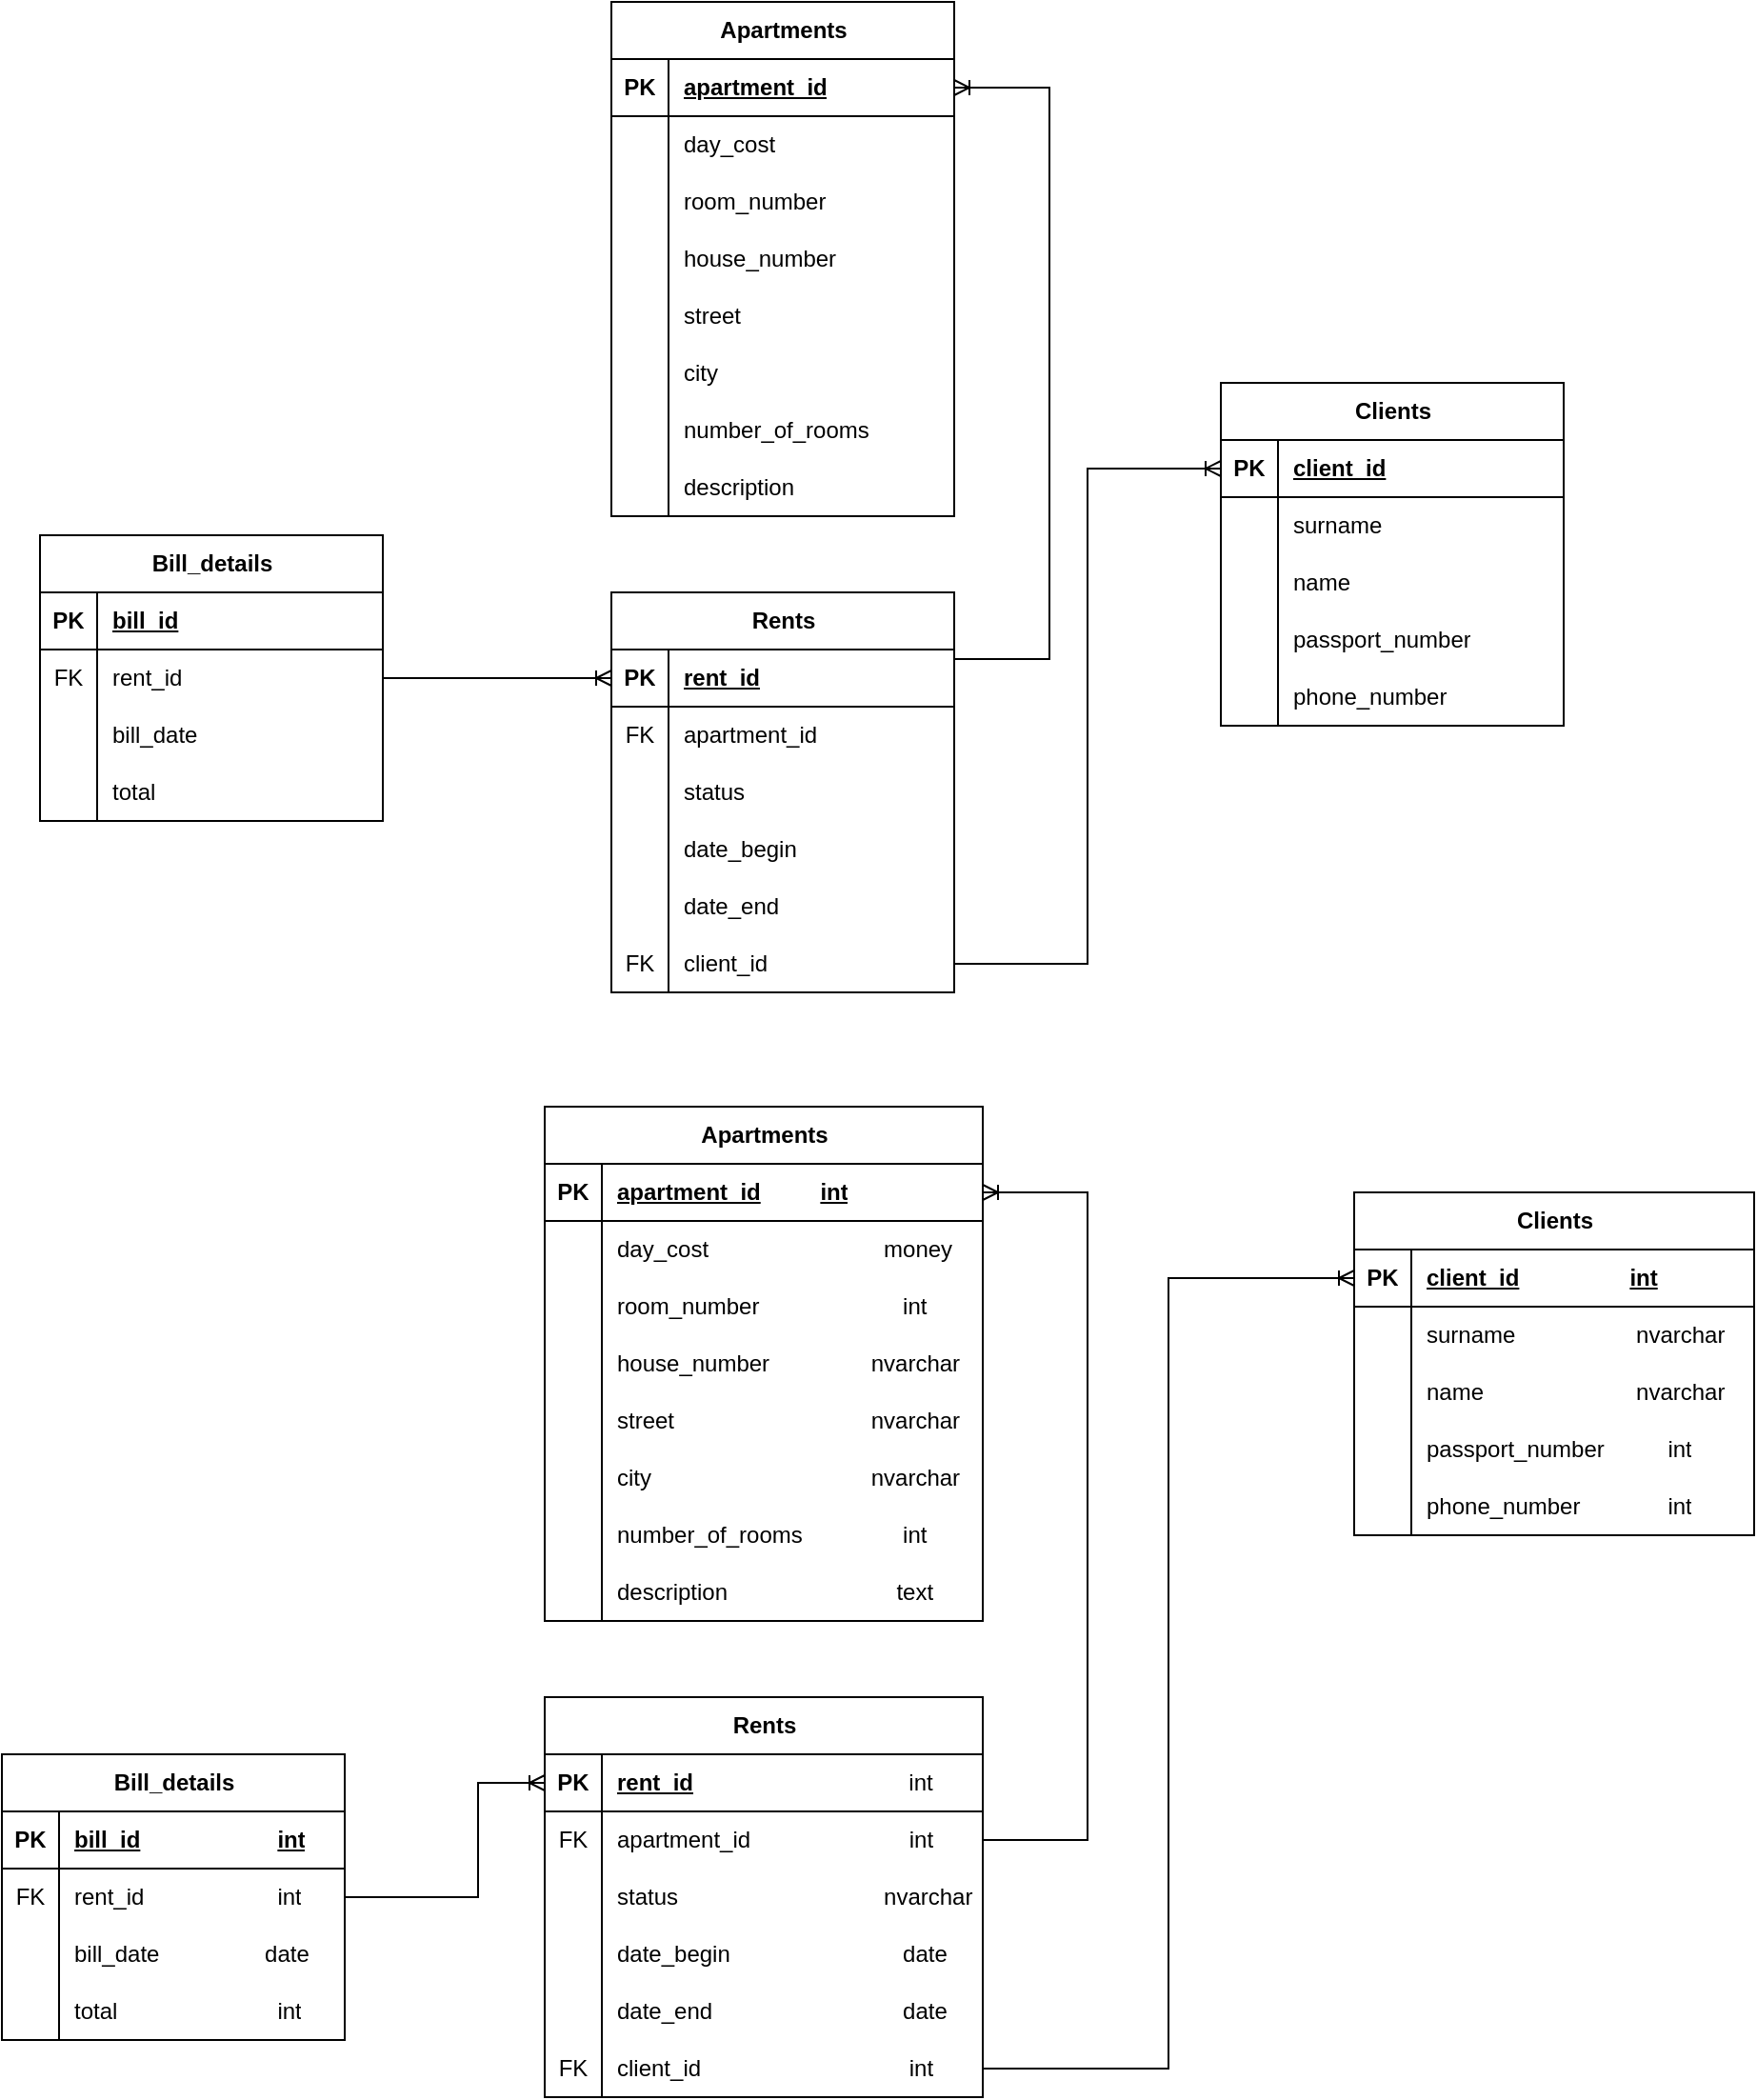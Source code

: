 <mxfile version="23.1.2" type="device" pages="2">
  <diagram name="Page-1" id="ZZyAhkWD14RJe5Ox0gqc">
    <mxGraphModel dx="2284" dy="824" grid="1" gridSize="10" guides="1" tooltips="1" connect="1" arrows="1" fold="1" page="1" pageScale="1" pageWidth="850" pageHeight="1100" math="0" shadow="0">
      <root>
        <mxCell id="0" />
        <mxCell id="1" parent="0" />
        <mxCell id="JAyHz5_AC-oQUTjz7vWA-14" value="Apartments" style="shape=table;startSize=30;container=1;collapsible=1;childLayout=tableLayout;fixedRows=1;rowLines=0;fontStyle=1;align=center;resizeLast=1;html=1;" parent="1" vertex="1">
          <mxGeometry x="130" y="80" width="180" height="270" as="geometry" />
        </mxCell>
        <mxCell id="JAyHz5_AC-oQUTjz7vWA-15" value="" style="shape=tableRow;horizontal=0;startSize=0;swimlaneHead=0;swimlaneBody=0;fillColor=none;collapsible=0;dropTarget=0;points=[[0,0.5],[1,0.5]];portConstraint=eastwest;top=0;left=0;right=0;bottom=1;" parent="JAyHz5_AC-oQUTjz7vWA-14" vertex="1">
          <mxGeometry y="30" width="180" height="30" as="geometry" />
        </mxCell>
        <mxCell id="JAyHz5_AC-oQUTjz7vWA-16" value="PK" style="shape=partialRectangle;connectable=0;fillColor=none;top=0;left=0;bottom=0;right=0;fontStyle=1;overflow=hidden;whiteSpace=wrap;html=1;" parent="JAyHz5_AC-oQUTjz7vWA-15" vertex="1">
          <mxGeometry width="30" height="30" as="geometry">
            <mxRectangle width="30" height="30" as="alternateBounds" />
          </mxGeometry>
        </mxCell>
        <mxCell id="JAyHz5_AC-oQUTjz7vWA-17" value="apartment_id" style="shape=partialRectangle;connectable=0;fillColor=none;top=0;left=0;bottom=0;right=0;align=left;spacingLeft=6;fontStyle=5;overflow=hidden;whiteSpace=wrap;html=1;" parent="JAyHz5_AC-oQUTjz7vWA-15" vertex="1">
          <mxGeometry x="30" width="150" height="30" as="geometry">
            <mxRectangle width="150" height="30" as="alternateBounds" />
          </mxGeometry>
        </mxCell>
        <mxCell id="JAyHz5_AC-oQUTjz7vWA-18" value="" style="shape=tableRow;horizontal=0;startSize=0;swimlaneHead=0;swimlaneBody=0;fillColor=none;collapsible=0;dropTarget=0;points=[[0,0.5],[1,0.5]];portConstraint=eastwest;top=0;left=0;right=0;bottom=0;" parent="JAyHz5_AC-oQUTjz7vWA-14" vertex="1">
          <mxGeometry y="60" width="180" height="30" as="geometry" />
        </mxCell>
        <mxCell id="JAyHz5_AC-oQUTjz7vWA-19" value="" style="shape=partialRectangle;connectable=0;fillColor=none;top=0;left=0;bottom=0;right=0;editable=1;overflow=hidden;whiteSpace=wrap;html=1;" parent="JAyHz5_AC-oQUTjz7vWA-18" vertex="1">
          <mxGeometry width="30" height="30" as="geometry">
            <mxRectangle width="30" height="30" as="alternateBounds" />
          </mxGeometry>
        </mxCell>
        <mxCell id="JAyHz5_AC-oQUTjz7vWA-20" value="day_cost" style="shape=partialRectangle;connectable=0;fillColor=none;top=0;left=0;bottom=0;right=0;align=left;spacingLeft=6;overflow=hidden;whiteSpace=wrap;html=1;" parent="JAyHz5_AC-oQUTjz7vWA-18" vertex="1">
          <mxGeometry x="30" width="150" height="30" as="geometry">
            <mxRectangle width="150" height="30" as="alternateBounds" />
          </mxGeometry>
        </mxCell>
        <mxCell id="JAyHz5_AC-oQUTjz7vWA-21" value="" style="shape=tableRow;horizontal=0;startSize=0;swimlaneHead=0;swimlaneBody=0;fillColor=none;collapsible=0;dropTarget=0;points=[[0,0.5],[1,0.5]];portConstraint=eastwest;top=0;left=0;right=0;bottom=0;" parent="JAyHz5_AC-oQUTjz7vWA-14" vertex="1">
          <mxGeometry y="90" width="180" height="30" as="geometry" />
        </mxCell>
        <mxCell id="JAyHz5_AC-oQUTjz7vWA-22" value="" style="shape=partialRectangle;connectable=0;fillColor=none;top=0;left=0;bottom=0;right=0;editable=1;overflow=hidden;whiteSpace=wrap;html=1;" parent="JAyHz5_AC-oQUTjz7vWA-21" vertex="1">
          <mxGeometry width="30" height="30" as="geometry">
            <mxRectangle width="30" height="30" as="alternateBounds" />
          </mxGeometry>
        </mxCell>
        <mxCell id="JAyHz5_AC-oQUTjz7vWA-23" value="room_number" style="shape=partialRectangle;connectable=0;fillColor=none;top=0;left=0;bottom=0;right=0;align=left;spacingLeft=6;overflow=hidden;whiteSpace=wrap;html=1;" parent="JAyHz5_AC-oQUTjz7vWA-21" vertex="1">
          <mxGeometry x="30" width="150" height="30" as="geometry">
            <mxRectangle width="150" height="30" as="alternateBounds" />
          </mxGeometry>
        </mxCell>
        <mxCell id="JAyHz5_AC-oQUTjz7vWA-24" value="" style="shape=tableRow;horizontal=0;startSize=0;swimlaneHead=0;swimlaneBody=0;fillColor=none;collapsible=0;dropTarget=0;points=[[0,0.5],[1,0.5]];portConstraint=eastwest;top=0;left=0;right=0;bottom=0;" parent="JAyHz5_AC-oQUTjz7vWA-14" vertex="1">
          <mxGeometry y="120" width="180" height="30" as="geometry" />
        </mxCell>
        <mxCell id="JAyHz5_AC-oQUTjz7vWA-25" value="" style="shape=partialRectangle;connectable=0;fillColor=none;top=0;left=0;bottom=0;right=0;editable=1;overflow=hidden;whiteSpace=wrap;html=1;" parent="JAyHz5_AC-oQUTjz7vWA-24" vertex="1">
          <mxGeometry width="30" height="30" as="geometry">
            <mxRectangle width="30" height="30" as="alternateBounds" />
          </mxGeometry>
        </mxCell>
        <mxCell id="JAyHz5_AC-oQUTjz7vWA-26" value="house_number" style="shape=partialRectangle;connectable=0;fillColor=none;top=0;left=0;bottom=0;right=0;align=left;spacingLeft=6;overflow=hidden;whiteSpace=wrap;html=1;" parent="JAyHz5_AC-oQUTjz7vWA-24" vertex="1">
          <mxGeometry x="30" width="150" height="30" as="geometry">
            <mxRectangle width="150" height="30" as="alternateBounds" />
          </mxGeometry>
        </mxCell>
        <mxCell id="JAyHz5_AC-oQUTjz7vWA-65" value="" style="shape=tableRow;horizontal=0;startSize=0;swimlaneHead=0;swimlaneBody=0;fillColor=none;collapsible=0;dropTarget=0;points=[[0,0.5],[1,0.5]];portConstraint=eastwest;top=0;left=0;right=0;bottom=0;" parent="JAyHz5_AC-oQUTjz7vWA-14" vertex="1">
          <mxGeometry y="150" width="180" height="30" as="geometry" />
        </mxCell>
        <mxCell id="JAyHz5_AC-oQUTjz7vWA-66" value="" style="shape=partialRectangle;connectable=0;fillColor=none;top=0;left=0;bottom=0;right=0;editable=1;overflow=hidden;whiteSpace=wrap;html=1;" parent="JAyHz5_AC-oQUTjz7vWA-65" vertex="1">
          <mxGeometry width="30" height="30" as="geometry">
            <mxRectangle width="30" height="30" as="alternateBounds" />
          </mxGeometry>
        </mxCell>
        <mxCell id="JAyHz5_AC-oQUTjz7vWA-67" value="street" style="shape=partialRectangle;connectable=0;fillColor=none;top=0;left=0;bottom=0;right=0;align=left;spacingLeft=6;overflow=hidden;whiteSpace=wrap;html=1;" parent="JAyHz5_AC-oQUTjz7vWA-65" vertex="1">
          <mxGeometry x="30" width="150" height="30" as="geometry">
            <mxRectangle width="150" height="30" as="alternateBounds" />
          </mxGeometry>
        </mxCell>
        <mxCell id="JAyHz5_AC-oQUTjz7vWA-68" value="" style="shape=tableRow;horizontal=0;startSize=0;swimlaneHead=0;swimlaneBody=0;fillColor=none;collapsible=0;dropTarget=0;points=[[0,0.5],[1,0.5]];portConstraint=eastwest;top=0;left=0;right=0;bottom=0;" parent="JAyHz5_AC-oQUTjz7vWA-14" vertex="1">
          <mxGeometry y="180" width="180" height="30" as="geometry" />
        </mxCell>
        <mxCell id="JAyHz5_AC-oQUTjz7vWA-69" value="" style="shape=partialRectangle;connectable=0;fillColor=none;top=0;left=0;bottom=0;right=0;editable=1;overflow=hidden;whiteSpace=wrap;html=1;" parent="JAyHz5_AC-oQUTjz7vWA-68" vertex="1">
          <mxGeometry width="30" height="30" as="geometry">
            <mxRectangle width="30" height="30" as="alternateBounds" />
          </mxGeometry>
        </mxCell>
        <mxCell id="JAyHz5_AC-oQUTjz7vWA-70" value="city" style="shape=partialRectangle;connectable=0;fillColor=none;top=0;left=0;bottom=0;right=0;align=left;spacingLeft=6;overflow=hidden;whiteSpace=wrap;html=1;" parent="JAyHz5_AC-oQUTjz7vWA-68" vertex="1">
          <mxGeometry x="30" width="150" height="30" as="geometry">
            <mxRectangle width="150" height="30" as="alternateBounds" />
          </mxGeometry>
        </mxCell>
        <mxCell id="JS5qQINWse5Ug2mG5a_1-12" value="" style="shape=tableRow;horizontal=0;startSize=0;swimlaneHead=0;swimlaneBody=0;fillColor=none;collapsible=0;dropTarget=0;points=[[0,0.5],[1,0.5]];portConstraint=eastwest;top=0;left=0;right=0;bottom=0;" vertex="1" parent="JAyHz5_AC-oQUTjz7vWA-14">
          <mxGeometry y="210" width="180" height="30" as="geometry" />
        </mxCell>
        <mxCell id="JS5qQINWse5Ug2mG5a_1-13" value="" style="shape=partialRectangle;connectable=0;fillColor=none;top=0;left=0;bottom=0;right=0;editable=1;overflow=hidden;whiteSpace=wrap;html=1;" vertex="1" parent="JS5qQINWse5Ug2mG5a_1-12">
          <mxGeometry width="30" height="30" as="geometry">
            <mxRectangle width="30" height="30" as="alternateBounds" />
          </mxGeometry>
        </mxCell>
        <mxCell id="JS5qQINWse5Ug2mG5a_1-14" value="number_of_rooms" style="shape=partialRectangle;connectable=0;fillColor=none;top=0;left=0;bottom=0;right=0;align=left;spacingLeft=6;overflow=hidden;whiteSpace=wrap;html=1;" vertex="1" parent="JS5qQINWse5Ug2mG5a_1-12">
          <mxGeometry x="30" width="150" height="30" as="geometry">
            <mxRectangle width="150" height="30" as="alternateBounds" />
          </mxGeometry>
        </mxCell>
        <mxCell id="JS5qQINWse5Ug2mG5a_1-17" value="" style="shape=tableRow;horizontal=0;startSize=0;swimlaneHead=0;swimlaneBody=0;fillColor=none;collapsible=0;dropTarget=0;points=[[0,0.5],[1,0.5]];portConstraint=eastwest;top=0;left=0;right=0;bottom=0;" vertex="1" parent="JAyHz5_AC-oQUTjz7vWA-14">
          <mxGeometry y="240" width="180" height="30" as="geometry" />
        </mxCell>
        <mxCell id="JS5qQINWse5Ug2mG5a_1-18" value="" style="shape=partialRectangle;connectable=0;fillColor=none;top=0;left=0;bottom=0;right=0;editable=1;overflow=hidden;whiteSpace=wrap;html=1;" vertex="1" parent="JS5qQINWse5Ug2mG5a_1-17">
          <mxGeometry width="30" height="30" as="geometry">
            <mxRectangle width="30" height="30" as="alternateBounds" />
          </mxGeometry>
        </mxCell>
        <mxCell id="JS5qQINWse5Ug2mG5a_1-19" value="description" style="shape=partialRectangle;connectable=0;fillColor=none;top=0;left=0;bottom=0;right=0;align=left;spacingLeft=6;overflow=hidden;whiteSpace=wrap;html=1;" vertex="1" parent="JS5qQINWse5Ug2mG5a_1-17">
          <mxGeometry x="30" width="150" height="30" as="geometry">
            <mxRectangle width="150" height="30" as="alternateBounds" />
          </mxGeometry>
        </mxCell>
        <mxCell id="JAyHz5_AC-oQUTjz7vWA-30" value="" style="shape=tableRow;horizontal=0;startSize=0;swimlaneHead=0;swimlaneBody=0;fillColor=none;collapsible=0;dropTarget=0;points=[[0,0.5],[1,0.5]];portConstraint=eastwest;top=0;left=0;right=0;bottom=0;" parent="1" vertex="1">
          <mxGeometry x="120" y="310" width="180" height="30" as="geometry" />
        </mxCell>
        <mxCell id="JAyHz5_AC-oQUTjz7vWA-31" value="" style="shape=partialRectangle;connectable=0;fillColor=none;top=0;left=0;bottom=0;right=0;editable=1;overflow=hidden;whiteSpace=wrap;html=1;" parent="JAyHz5_AC-oQUTjz7vWA-30" vertex="1">
          <mxGeometry width="30" height="30" as="geometry">
            <mxRectangle width="30" height="30" as="alternateBounds" />
          </mxGeometry>
        </mxCell>
        <mxCell id="JAyHz5_AC-oQUTjz7vWA-33" value="" style="shape=tableRow;horizontal=0;startSize=0;swimlaneHead=0;swimlaneBody=0;fillColor=none;collapsible=0;dropTarget=0;points=[[0,0.5],[1,0.5]];portConstraint=eastwest;top=0;left=0;right=0;bottom=0;" parent="1" vertex="1">
          <mxGeometry x="120" y="340" width="180" height="30" as="geometry" />
        </mxCell>
        <mxCell id="JAyHz5_AC-oQUTjz7vWA-34" value="" style="shape=partialRectangle;connectable=0;fillColor=none;top=0;left=0;bottom=0;right=0;editable=1;overflow=hidden;whiteSpace=wrap;html=1;" parent="JAyHz5_AC-oQUTjz7vWA-33" vertex="1">
          <mxGeometry width="30" height="30" as="geometry">
            <mxRectangle width="30" height="30" as="alternateBounds" />
          </mxGeometry>
        </mxCell>
        <mxCell id="JAyHz5_AC-oQUTjz7vWA-39" value="Clients" style="shape=table;startSize=30;container=1;collapsible=1;childLayout=tableLayout;fixedRows=1;rowLines=0;fontStyle=1;align=center;resizeLast=1;html=1;" parent="1" vertex="1">
          <mxGeometry x="450" y="280" width="180" height="180" as="geometry" />
        </mxCell>
        <mxCell id="JAyHz5_AC-oQUTjz7vWA-40" value="" style="shape=tableRow;horizontal=0;startSize=0;swimlaneHead=0;swimlaneBody=0;fillColor=none;collapsible=0;dropTarget=0;points=[[0,0.5],[1,0.5]];portConstraint=eastwest;top=0;left=0;right=0;bottom=1;" parent="JAyHz5_AC-oQUTjz7vWA-39" vertex="1">
          <mxGeometry y="30" width="180" height="30" as="geometry" />
        </mxCell>
        <mxCell id="JAyHz5_AC-oQUTjz7vWA-41" value="PK" style="shape=partialRectangle;connectable=0;fillColor=none;top=0;left=0;bottom=0;right=0;fontStyle=1;overflow=hidden;whiteSpace=wrap;html=1;" parent="JAyHz5_AC-oQUTjz7vWA-40" vertex="1">
          <mxGeometry width="30" height="30" as="geometry">
            <mxRectangle width="30" height="30" as="alternateBounds" />
          </mxGeometry>
        </mxCell>
        <mxCell id="JAyHz5_AC-oQUTjz7vWA-42" value="client_id" style="shape=partialRectangle;connectable=0;fillColor=none;top=0;left=0;bottom=0;right=0;align=left;spacingLeft=6;fontStyle=5;overflow=hidden;whiteSpace=wrap;html=1;" parent="JAyHz5_AC-oQUTjz7vWA-40" vertex="1">
          <mxGeometry x="30" width="150" height="30" as="geometry">
            <mxRectangle width="150" height="30" as="alternateBounds" />
          </mxGeometry>
        </mxCell>
        <mxCell id="JAyHz5_AC-oQUTjz7vWA-43" value="" style="shape=tableRow;horizontal=0;startSize=0;swimlaneHead=0;swimlaneBody=0;fillColor=none;collapsible=0;dropTarget=0;points=[[0,0.5],[1,0.5]];portConstraint=eastwest;top=0;left=0;right=0;bottom=0;" parent="JAyHz5_AC-oQUTjz7vWA-39" vertex="1">
          <mxGeometry y="60" width="180" height="30" as="geometry" />
        </mxCell>
        <mxCell id="JAyHz5_AC-oQUTjz7vWA-44" value="" style="shape=partialRectangle;connectable=0;fillColor=none;top=0;left=0;bottom=0;right=0;editable=1;overflow=hidden;whiteSpace=wrap;html=1;" parent="JAyHz5_AC-oQUTjz7vWA-43" vertex="1">
          <mxGeometry width="30" height="30" as="geometry">
            <mxRectangle width="30" height="30" as="alternateBounds" />
          </mxGeometry>
        </mxCell>
        <mxCell id="JAyHz5_AC-oQUTjz7vWA-45" value="surname" style="shape=partialRectangle;connectable=0;fillColor=none;top=0;left=0;bottom=0;right=0;align=left;spacingLeft=6;overflow=hidden;whiteSpace=wrap;html=1;" parent="JAyHz5_AC-oQUTjz7vWA-43" vertex="1">
          <mxGeometry x="30" width="150" height="30" as="geometry">
            <mxRectangle width="150" height="30" as="alternateBounds" />
          </mxGeometry>
        </mxCell>
        <mxCell id="JAyHz5_AC-oQUTjz7vWA-46" value="" style="shape=tableRow;horizontal=0;startSize=0;swimlaneHead=0;swimlaneBody=0;fillColor=none;collapsible=0;dropTarget=0;points=[[0,0.5],[1,0.5]];portConstraint=eastwest;top=0;left=0;right=0;bottom=0;" parent="JAyHz5_AC-oQUTjz7vWA-39" vertex="1">
          <mxGeometry y="90" width="180" height="30" as="geometry" />
        </mxCell>
        <mxCell id="JAyHz5_AC-oQUTjz7vWA-47" value="" style="shape=partialRectangle;connectable=0;fillColor=none;top=0;left=0;bottom=0;right=0;editable=1;overflow=hidden;whiteSpace=wrap;html=1;" parent="JAyHz5_AC-oQUTjz7vWA-46" vertex="1">
          <mxGeometry width="30" height="30" as="geometry">
            <mxRectangle width="30" height="30" as="alternateBounds" />
          </mxGeometry>
        </mxCell>
        <mxCell id="JAyHz5_AC-oQUTjz7vWA-48" value="name" style="shape=partialRectangle;connectable=0;fillColor=none;top=0;left=0;bottom=0;right=0;align=left;spacingLeft=6;overflow=hidden;whiteSpace=wrap;html=1;" parent="JAyHz5_AC-oQUTjz7vWA-46" vertex="1">
          <mxGeometry x="30" width="150" height="30" as="geometry">
            <mxRectangle width="150" height="30" as="alternateBounds" />
          </mxGeometry>
        </mxCell>
        <mxCell id="JS5qQINWse5Ug2mG5a_1-1" value="" style="shape=tableRow;horizontal=0;startSize=0;swimlaneHead=0;swimlaneBody=0;fillColor=none;collapsible=0;dropTarget=0;points=[[0,0.5],[1,0.5]];portConstraint=eastwest;top=0;left=0;right=0;bottom=0;" vertex="1" parent="JAyHz5_AC-oQUTjz7vWA-39">
          <mxGeometry y="120" width="180" height="30" as="geometry" />
        </mxCell>
        <mxCell id="JS5qQINWse5Ug2mG5a_1-2" value="" style="shape=partialRectangle;connectable=0;fillColor=none;top=0;left=0;bottom=0;right=0;editable=1;overflow=hidden;whiteSpace=wrap;html=1;" vertex="1" parent="JS5qQINWse5Ug2mG5a_1-1">
          <mxGeometry width="30" height="30" as="geometry">
            <mxRectangle width="30" height="30" as="alternateBounds" />
          </mxGeometry>
        </mxCell>
        <mxCell id="JS5qQINWse5Ug2mG5a_1-3" value="passport_number" style="shape=partialRectangle;connectable=0;fillColor=none;top=0;left=0;bottom=0;right=0;align=left;spacingLeft=6;overflow=hidden;whiteSpace=wrap;html=1;" vertex="1" parent="JS5qQINWse5Ug2mG5a_1-1">
          <mxGeometry x="30" width="150" height="30" as="geometry">
            <mxRectangle width="150" height="30" as="alternateBounds" />
          </mxGeometry>
        </mxCell>
        <mxCell id="JS5qQINWse5Ug2mG5a_1-20" value="" style="shape=tableRow;horizontal=0;startSize=0;swimlaneHead=0;swimlaneBody=0;fillColor=none;collapsible=0;dropTarget=0;points=[[0,0.5],[1,0.5]];portConstraint=eastwest;top=0;left=0;right=0;bottom=0;" vertex="1" parent="JAyHz5_AC-oQUTjz7vWA-39">
          <mxGeometry y="150" width="180" height="30" as="geometry" />
        </mxCell>
        <mxCell id="JS5qQINWse5Ug2mG5a_1-21" value="" style="shape=partialRectangle;connectable=0;fillColor=none;top=0;left=0;bottom=0;right=0;editable=1;overflow=hidden;whiteSpace=wrap;html=1;" vertex="1" parent="JS5qQINWse5Ug2mG5a_1-20">
          <mxGeometry width="30" height="30" as="geometry">
            <mxRectangle width="30" height="30" as="alternateBounds" />
          </mxGeometry>
        </mxCell>
        <mxCell id="JS5qQINWse5Ug2mG5a_1-22" value="phone_number" style="shape=partialRectangle;connectable=0;fillColor=none;top=0;left=0;bottom=0;right=0;align=left;spacingLeft=6;overflow=hidden;whiteSpace=wrap;html=1;" vertex="1" parent="JS5qQINWse5Ug2mG5a_1-20">
          <mxGeometry x="30" width="150" height="30" as="geometry">
            <mxRectangle width="150" height="30" as="alternateBounds" />
          </mxGeometry>
        </mxCell>
        <mxCell id="JAyHz5_AC-oQUTjz7vWA-52" value="Rents" style="shape=table;startSize=30;container=1;collapsible=1;childLayout=tableLayout;fixedRows=1;rowLines=0;fontStyle=1;align=center;resizeLast=1;html=1;" parent="1" vertex="1">
          <mxGeometry x="130" y="390" width="180" height="210" as="geometry">
            <mxRectangle x="440" y="360" width="70" height="30" as="alternateBounds" />
          </mxGeometry>
        </mxCell>
        <mxCell id="JAyHz5_AC-oQUTjz7vWA-53" value="" style="shape=tableRow;horizontal=0;startSize=0;swimlaneHead=0;swimlaneBody=0;fillColor=none;collapsible=0;dropTarget=0;points=[[0,0.5],[1,0.5]];portConstraint=eastwest;top=0;left=0;right=0;bottom=1;" parent="JAyHz5_AC-oQUTjz7vWA-52" vertex="1">
          <mxGeometry y="30" width="180" height="30" as="geometry" />
        </mxCell>
        <mxCell id="JAyHz5_AC-oQUTjz7vWA-54" value="PK" style="shape=partialRectangle;connectable=0;fillColor=none;top=0;left=0;bottom=0;right=0;fontStyle=1;overflow=hidden;whiteSpace=wrap;html=1;" parent="JAyHz5_AC-oQUTjz7vWA-53" vertex="1">
          <mxGeometry width="30" height="30" as="geometry">
            <mxRectangle width="30" height="30" as="alternateBounds" />
          </mxGeometry>
        </mxCell>
        <mxCell id="JAyHz5_AC-oQUTjz7vWA-55" value="rent_id" style="shape=partialRectangle;connectable=0;fillColor=none;top=0;left=0;bottom=0;right=0;align=left;spacingLeft=6;fontStyle=5;overflow=hidden;whiteSpace=wrap;html=1;" parent="JAyHz5_AC-oQUTjz7vWA-53" vertex="1">
          <mxGeometry x="30" width="150" height="30" as="geometry">
            <mxRectangle width="150" height="30" as="alternateBounds" />
          </mxGeometry>
        </mxCell>
        <mxCell id="JAyHz5_AC-oQUTjz7vWA-56" value="" style="shape=tableRow;horizontal=0;startSize=0;swimlaneHead=0;swimlaneBody=0;fillColor=none;collapsible=0;dropTarget=0;points=[[0,0.5],[1,0.5]];portConstraint=eastwest;top=0;left=0;right=0;bottom=0;" parent="JAyHz5_AC-oQUTjz7vWA-52" vertex="1">
          <mxGeometry y="60" width="180" height="30" as="geometry" />
        </mxCell>
        <mxCell id="JAyHz5_AC-oQUTjz7vWA-57" value="FK" style="shape=partialRectangle;connectable=0;fillColor=none;top=0;left=0;bottom=0;right=0;editable=1;overflow=hidden;whiteSpace=wrap;html=1;" parent="JAyHz5_AC-oQUTjz7vWA-56" vertex="1">
          <mxGeometry width="30" height="30" as="geometry">
            <mxRectangle width="30" height="30" as="alternateBounds" />
          </mxGeometry>
        </mxCell>
        <mxCell id="JAyHz5_AC-oQUTjz7vWA-58" value="apartment_id" style="shape=partialRectangle;connectable=0;fillColor=none;top=0;left=0;bottom=0;right=0;align=left;spacingLeft=6;overflow=hidden;whiteSpace=wrap;html=1;" parent="JAyHz5_AC-oQUTjz7vWA-56" vertex="1">
          <mxGeometry x="30" width="150" height="30" as="geometry">
            <mxRectangle width="150" height="30" as="alternateBounds" />
          </mxGeometry>
        </mxCell>
        <mxCell id="JAyHz5_AC-oQUTjz7vWA-59" value="" style="shape=tableRow;horizontal=0;startSize=0;swimlaneHead=0;swimlaneBody=0;fillColor=none;collapsible=0;dropTarget=0;points=[[0,0.5],[1,0.5]];portConstraint=eastwest;top=0;left=0;right=0;bottom=0;" parent="JAyHz5_AC-oQUTjz7vWA-52" vertex="1">
          <mxGeometry y="90" width="180" height="30" as="geometry" />
        </mxCell>
        <mxCell id="JAyHz5_AC-oQUTjz7vWA-60" value="" style="shape=partialRectangle;connectable=0;fillColor=none;top=0;left=0;bottom=0;right=0;editable=1;overflow=hidden;whiteSpace=wrap;html=1;" parent="JAyHz5_AC-oQUTjz7vWA-59" vertex="1">
          <mxGeometry width="30" height="30" as="geometry">
            <mxRectangle width="30" height="30" as="alternateBounds" />
          </mxGeometry>
        </mxCell>
        <mxCell id="JAyHz5_AC-oQUTjz7vWA-61" value="status" style="shape=partialRectangle;connectable=0;fillColor=none;top=0;left=0;bottom=0;right=0;align=left;spacingLeft=6;overflow=hidden;whiteSpace=wrap;html=1;" parent="JAyHz5_AC-oQUTjz7vWA-59" vertex="1">
          <mxGeometry x="30" width="150" height="30" as="geometry">
            <mxRectangle width="150" height="30" as="alternateBounds" />
          </mxGeometry>
        </mxCell>
        <mxCell id="JAyHz5_AC-oQUTjz7vWA-62" value="" style="shape=tableRow;horizontal=0;startSize=0;swimlaneHead=0;swimlaneBody=0;fillColor=none;collapsible=0;dropTarget=0;points=[[0,0.5],[1,0.5]];portConstraint=eastwest;top=0;left=0;right=0;bottom=0;" parent="JAyHz5_AC-oQUTjz7vWA-52" vertex="1">
          <mxGeometry y="120" width="180" height="30" as="geometry" />
        </mxCell>
        <mxCell id="JAyHz5_AC-oQUTjz7vWA-63" value="" style="shape=partialRectangle;connectable=0;fillColor=none;top=0;left=0;bottom=0;right=0;editable=1;overflow=hidden;whiteSpace=wrap;html=1;" parent="JAyHz5_AC-oQUTjz7vWA-62" vertex="1">
          <mxGeometry width="30" height="30" as="geometry">
            <mxRectangle width="30" height="30" as="alternateBounds" />
          </mxGeometry>
        </mxCell>
        <mxCell id="JAyHz5_AC-oQUTjz7vWA-64" value="date_begin" style="shape=partialRectangle;connectable=0;fillColor=none;top=0;left=0;bottom=0;right=0;align=left;spacingLeft=6;overflow=hidden;whiteSpace=wrap;html=1;" parent="JAyHz5_AC-oQUTjz7vWA-62" vertex="1">
          <mxGeometry x="30" width="150" height="30" as="geometry">
            <mxRectangle width="150" height="30" as="alternateBounds" />
          </mxGeometry>
        </mxCell>
        <mxCell id="JAyHz5_AC-oQUTjz7vWA-87" value="" style="shape=tableRow;horizontal=0;startSize=0;swimlaneHead=0;swimlaneBody=0;fillColor=none;collapsible=0;dropTarget=0;points=[[0,0.5],[1,0.5]];portConstraint=eastwest;top=0;left=0;right=0;bottom=0;" parent="JAyHz5_AC-oQUTjz7vWA-52" vertex="1">
          <mxGeometry y="150" width="180" height="30" as="geometry" />
        </mxCell>
        <mxCell id="JAyHz5_AC-oQUTjz7vWA-88" value="" style="shape=partialRectangle;connectable=0;fillColor=none;top=0;left=0;bottom=0;right=0;editable=1;overflow=hidden;whiteSpace=wrap;html=1;" parent="JAyHz5_AC-oQUTjz7vWA-87" vertex="1">
          <mxGeometry width="30" height="30" as="geometry">
            <mxRectangle width="30" height="30" as="alternateBounds" />
          </mxGeometry>
        </mxCell>
        <mxCell id="JAyHz5_AC-oQUTjz7vWA-89" value="date_end" style="shape=partialRectangle;connectable=0;fillColor=none;top=0;left=0;bottom=0;right=0;align=left;spacingLeft=6;overflow=hidden;whiteSpace=wrap;html=1;" parent="JAyHz5_AC-oQUTjz7vWA-87" vertex="1">
          <mxGeometry x="30" width="150" height="30" as="geometry">
            <mxRectangle width="150" height="30" as="alternateBounds" />
          </mxGeometry>
        </mxCell>
        <mxCell id="JAyHz5_AC-oQUTjz7vWA-90" value="" style="shape=tableRow;horizontal=0;startSize=0;swimlaneHead=0;swimlaneBody=0;fillColor=none;collapsible=0;dropTarget=0;points=[[0,0.5],[1,0.5]];portConstraint=eastwest;top=0;left=0;right=0;bottom=0;" parent="JAyHz5_AC-oQUTjz7vWA-52" vertex="1">
          <mxGeometry y="180" width="180" height="30" as="geometry" />
        </mxCell>
        <mxCell id="JAyHz5_AC-oQUTjz7vWA-91" value="FK" style="shape=partialRectangle;connectable=0;fillColor=none;top=0;left=0;bottom=0;right=0;editable=1;overflow=hidden;whiteSpace=wrap;html=1;" parent="JAyHz5_AC-oQUTjz7vWA-90" vertex="1">
          <mxGeometry width="30" height="30" as="geometry">
            <mxRectangle width="30" height="30" as="alternateBounds" />
          </mxGeometry>
        </mxCell>
        <mxCell id="JAyHz5_AC-oQUTjz7vWA-92" value="сlient_id" style="shape=partialRectangle;connectable=0;fillColor=none;top=0;left=0;bottom=0;right=0;align=left;spacingLeft=6;overflow=hidden;whiteSpace=wrap;html=1;" parent="JAyHz5_AC-oQUTjz7vWA-90" vertex="1">
          <mxGeometry x="30" width="150" height="30" as="geometry">
            <mxRectangle width="150" height="30" as="alternateBounds" />
          </mxGeometry>
        </mxCell>
        <mxCell id="JAyHz5_AC-oQUTjz7vWA-93" value="Bill_details" style="shape=table;startSize=30;container=1;collapsible=1;childLayout=tableLayout;fixedRows=1;rowLines=0;fontStyle=1;align=center;resizeLast=1;html=1;" parent="1" vertex="1">
          <mxGeometry x="-170" y="360" width="180" height="150" as="geometry" />
        </mxCell>
        <mxCell id="JAyHz5_AC-oQUTjz7vWA-94" value="" style="shape=tableRow;horizontal=0;startSize=0;swimlaneHead=0;swimlaneBody=0;fillColor=none;collapsible=0;dropTarget=0;points=[[0,0.5],[1,0.5]];portConstraint=eastwest;top=0;left=0;right=0;bottom=1;" parent="JAyHz5_AC-oQUTjz7vWA-93" vertex="1">
          <mxGeometry y="30" width="180" height="30" as="geometry" />
        </mxCell>
        <mxCell id="JAyHz5_AC-oQUTjz7vWA-95" value="PK" style="shape=partialRectangle;connectable=0;fillColor=none;top=0;left=0;bottom=0;right=0;fontStyle=1;overflow=hidden;whiteSpace=wrap;html=1;" parent="JAyHz5_AC-oQUTjz7vWA-94" vertex="1">
          <mxGeometry width="30" height="30" as="geometry">
            <mxRectangle width="30" height="30" as="alternateBounds" />
          </mxGeometry>
        </mxCell>
        <mxCell id="JAyHz5_AC-oQUTjz7vWA-96" value="bill_id" style="shape=partialRectangle;connectable=0;fillColor=none;top=0;left=0;bottom=0;right=0;align=left;spacingLeft=6;fontStyle=5;overflow=hidden;whiteSpace=wrap;html=1;" parent="JAyHz5_AC-oQUTjz7vWA-94" vertex="1">
          <mxGeometry x="30" width="150" height="30" as="geometry">
            <mxRectangle width="150" height="30" as="alternateBounds" />
          </mxGeometry>
        </mxCell>
        <mxCell id="JAyHz5_AC-oQUTjz7vWA-97" value="" style="shape=tableRow;horizontal=0;startSize=0;swimlaneHead=0;swimlaneBody=0;fillColor=none;collapsible=0;dropTarget=0;points=[[0,0.5],[1,0.5]];portConstraint=eastwest;top=0;left=0;right=0;bottom=0;" parent="JAyHz5_AC-oQUTjz7vWA-93" vertex="1">
          <mxGeometry y="60" width="180" height="30" as="geometry" />
        </mxCell>
        <mxCell id="JAyHz5_AC-oQUTjz7vWA-98" value="FK" style="shape=partialRectangle;connectable=0;fillColor=none;top=0;left=0;bottom=0;right=0;editable=1;overflow=hidden;whiteSpace=wrap;html=1;" parent="JAyHz5_AC-oQUTjz7vWA-97" vertex="1">
          <mxGeometry width="30" height="30" as="geometry">
            <mxRectangle width="30" height="30" as="alternateBounds" />
          </mxGeometry>
        </mxCell>
        <mxCell id="JAyHz5_AC-oQUTjz7vWA-99" value="rent_id" style="shape=partialRectangle;connectable=0;fillColor=none;top=0;left=0;bottom=0;right=0;align=left;spacingLeft=6;overflow=hidden;whiteSpace=wrap;html=1;" parent="JAyHz5_AC-oQUTjz7vWA-97" vertex="1">
          <mxGeometry x="30" width="150" height="30" as="geometry">
            <mxRectangle width="150" height="30" as="alternateBounds" />
          </mxGeometry>
        </mxCell>
        <mxCell id="JAyHz5_AC-oQUTjz7vWA-100" value="" style="shape=tableRow;horizontal=0;startSize=0;swimlaneHead=0;swimlaneBody=0;fillColor=none;collapsible=0;dropTarget=0;points=[[0,0.5],[1,0.5]];portConstraint=eastwest;top=0;left=0;right=0;bottom=0;" parent="JAyHz5_AC-oQUTjz7vWA-93" vertex="1">
          <mxGeometry y="90" width="180" height="30" as="geometry" />
        </mxCell>
        <mxCell id="JAyHz5_AC-oQUTjz7vWA-101" value="" style="shape=partialRectangle;connectable=0;fillColor=none;top=0;left=0;bottom=0;right=0;editable=1;overflow=hidden;whiteSpace=wrap;html=1;" parent="JAyHz5_AC-oQUTjz7vWA-100" vertex="1">
          <mxGeometry width="30" height="30" as="geometry">
            <mxRectangle width="30" height="30" as="alternateBounds" />
          </mxGeometry>
        </mxCell>
        <mxCell id="JAyHz5_AC-oQUTjz7vWA-102" value="bill_date" style="shape=partialRectangle;connectable=0;fillColor=none;top=0;left=0;bottom=0;right=0;align=left;spacingLeft=6;overflow=hidden;whiteSpace=wrap;html=1;" parent="JAyHz5_AC-oQUTjz7vWA-100" vertex="1">
          <mxGeometry x="30" width="150" height="30" as="geometry">
            <mxRectangle width="150" height="30" as="alternateBounds" />
          </mxGeometry>
        </mxCell>
        <mxCell id="JAyHz5_AC-oQUTjz7vWA-103" value="" style="shape=tableRow;horizontal=0;startSize=0;swimlaneHead=0;swimlaneBody=0;fillColor=none;collapsible=0;dropTarget=0;points=[[0,0.5],[1,0.5]];portConstraint=eastwest;top=0;left=0;right=0;bottom=0;" parent="JAyHz5_AC-oQUTjz7vWA-93" vertex="1">
          <mxGeometry y="120" width="180" height="30" as="geometry" />
        </mxCell>
        <mxCell id="JAyHz5_AC-oQUTjz7vWA-104" value="" style="shape=partialRectangle;connectable=0;fillColor=none;top=0;left=0;bottom=0;right=0;editable=1;overflow=hidden;whiteSpace=wrap;html=1;" parent="JAyHz5_AC-oQUTjz7vWA-103" vertex="1">
          <mxGeometry width="30" height="30" as="geometry">
            <mxRectangle width="30" height="30" as="alternateBounds" />
          </mxGeometry>
        </mxCell>
        <mxCell id="JAyHz5_AC-oQUTjz7vWA-105" value="total" style="shape=partialRectangle;connectable=0;fillColor=none;top=0;left=0;bottom=0;right=0;align=left;spacingLeft=6;overflow=hidden;whiteSpace=wrap;html=1;" parent="JAyHz5_AC-oQUTjz7vWA-103" vertex="1">
          <mxGeometry x="30" width="150" height="30" as="geometry">
            <mxRectangle width="150" height="30" as="alternateBounds" />
          </mxGeometry>
        </mxCell>
        <mxCell id="JAyHz5_AC-oQUTjz7vWA-108" value="" style="fontSize=12;html=1;endArrow=ERoneToMany;rounded=0;edgeStyle=orthogonalEdgeStyle;exitX=1;exitY=0.5;exitDx=0;exitDy=0;entryX=1;entryY=0.5;entryDx=0;entryDy=0;" parent="1" source="JAyHz5_AC-oQUTjz7vWA-56" target="JAyHz5_AC-oQUTjz7vWA-15" edge="1">
          <mxGeometry width="100" height="100" relative="1" as="geometry">
            <mxPoint x="370" y="400" as="sourcePoint" />
            <mxPoint x="430" y="220" as="targetPoint" />
            <Array as="points">
              <mxPoint x="360" y="425" />
              <mxPoint x="360" y="125" />
            </Array>
          </mxGeometry>
        </mxCell>
        <mxCell id="JAyHz5_AC-oQUTjz7vWA-109" value="" style="edgeStyle=orthogonalEdgeStyle;fontSize=12;html=1;endArrow=ERoneToMany;rounded=0;entryX=0;entryY=0.5;entryDx=0;entryDy=0;exitX=1;exitY=0.5;exitDx=0;exitDy=0;" parent="1" source="JAyHz5_AC-oQUTjz7vWA-90" target="JAyHz5_AC-oQUTjz7vWA-40" edge="1">
          <mxGeometry width="100" height="100" relative="1" as="geometry">
            <mxPoint x="370" y="400" as="sourcePoint" />
            <mxPoint x="470" y="300" as="targetPoint" />
          </mxGeometry>
        </mxCell>
        <mxCell id="0-7jiKGZ8thG2QxVnux_-137" value="Apartments" style="shape=table;startSize=30;container=1;collapsible=1;childLayout=tableLayout;fixedRows=1;rowLines=0;fontStyle=1;align=center;resizeLast=1;html=1;" parent="1" vertex="1">
          <mxGeometry x="95" y="660" width="230" height="270" as="geometry" />
        </mxCell>
        <mxCell id="0-7jiKGZ8thG2QxVnux_-138" value="" style="shape=tableRow;horizontal=0;startSize=0;swimlaneHead=0;swimlaneBody=0;fillColor=none;collapsible=0;dropTarget=0;points=[[0,0.5],[1,0.5]];portConstraint=eastwest;top=0;left=0;right=0;bottom=1;" parent="0-7jiKGZ8thG2QxVnux_-137" vertex="1">
          <mxGeometry y="30" width="230" height="30" as="geometry" />
        </mxCell>
        <mxCell id="0-7jiKGZ8thG2QxVnux_-139" value="PK" style="shape=partialRectangle;connectable=0;fillColor=none;top=0;left=0;bottom=0;right=0;fontStyle=1;overflow=hidden;whiteSpace=wrap;html=1;" parent="0-7jiKGZ8thG2QxVnux_-138" vertex="1">
          <mxGeometry width="30" height="30" as="geometry">
            <mxRectangle width="30" height="30" as="alternateBounds" />
          </mxGeometry>
        </mxCell>
        <mxCell id="0-7jiKGZ8thG2QxVnux_-140" value="apartment_id&lt;span style=&quot;white-space: pre;&quot;&gt;&#x9;&lt;/span&gt;&lt;span style=&quot;white-space: pre;&quot;&gt;&#x9;&lt;/span&gt;int" style="shape=partialRectangle;connectable=0;fillColor=none;top=0;left=0;bottom=0;right=0;align=left;spacingLeft=6;fontStyle=5;overflow=hidden;whiteSpace=wrap;html=1;" parent="0-7jiKGZ8thG2QxVnux_-138" vertex="1">
          <mxGeometry x="30" width="200" height="30" as="geometry">
            <mxRectangle width="200" height="30" as="alternateBounds" />
          </mxGeometry>
        </mxCell>
        <mxCell id="0-7jiKGZ8thG2QxVnux_-141" value="" style="shape=tableRow;horizontal=0;startSize=0;swimlaneHead=0;swimlaneBody=0;fillColor=none;collapsible=0;dropTarget=0;points=[[0,0.5],[1,0.5]];portConstraint=eastwest;top=0;left=0;right=0;bottom=0;" parent="0-7jiKGZ8thG2QxVnux_-137" vertex="1">
          <mxGeometry y="60" width="230" height="30" as="geometry" />
        </mxCell>
        <mxCell id="0-7jiKGZ8thG2QxVnux_-142" value="" style="shape=partialRectangle;connectable=0;fillColor=none;top=0;left=0;bottom=0;right=0;editable=1;overflow=hidden;whiteSpace=wrap;html=1;" parent="0-7jiKGZ8thG2QxVnux_-141" vertex="1">
          <mxGeometry width="30" height="30" as="geometry">
            <mxRectangle width="30" height="30" as="alternateBounds" />
          </mxGeometry>
        </mxCell>
        <mxCell id="0-7jiKGZ8thG2QxVnux_-143" value="day_cost&lt;span style=&quot;white-space: pre;&quot;&gt;&#x9;&lt;/span&gt;&lt;span style=&quot;white-space: pre;&quot;&gt;&#x9;     &lt;span style=&quot;white-space: pre;&quot;&gt;&#x9;&lt;/span&gt;&lt;span style=&quot;white-space: pre;&quot;&gt;&#x9;&lt;/span&gt;  money&lt;/span&gt;" style="shape=partialRectangle;connectable=0;fillColor=none;top=0;left=0;bottom=0;right=0;align=left;spacingLeft=6;overflow=hidden;whiteSpace=wrap;html=1;" parent="0-7jiKGZ8thG2QxVnux_-141" vertex="1">
          <mxGeometry x="30" width="200" height="30" as="geometry">
            <mxRectangle width="200" height="30" as="alternateBounds" />
          </mxGeometry>
        </mxCell>
        <mxCell id="0-7jiKGZ8thG2QxVnux_-144" value="" style="shape=tableRow;horizontal=0;startSize=0;swimlaneHead=0;swimlaneBody=0;fillColor=none;collapsible=0;dropTarget=0;points=[[0,0.5],[1,0.5]];portConstraint=eastwest;top=0;left=0;right=0;bottom=0;" parent="0-7jiKGZ8thG2QxVnux_-137" vertex="1">
          <mxGeometry y="90" width="230" height="30" as="geometry" />
        </mxCell>
        <mxCell id="0-7jiKGZ8thG2QxVnux_-145" value="" style="shape=partialRectangle;connectable=0;fillColor=none;top=0;left=0;bottom=0;right=0;editable=1;overflow=hidden;whiteSpace=wrap;html=1;" parent="0-7jiKGZ8thG2QxVnux_-144" vertex="1">
          <mxGeometry width="30" height="30" as="geometry">
            <mxRectangle width="30" height="30" as="alternateBounds" />
          </mxGeometry>
        </mxCell>
        <mxCell id="0-7jiKGZ8thG2QxVnux_-146" value="room_number&lt;span style=&quot;white-space: pre;&quot;&gt;&#x9;&lt;/span&gt;&lt;span style=&quot;white-space: pre;&quot;&gt;&#x9;&lt;span style=&quot;white-space: pre;&quot;&gt;&#x9;&lt;/span&gt; &lt;/span&gt;&amp;nbsp; &amp;nbsp; int" style="shape=partialRectangle;connectable=0;fillColor=none;top=0;left=0;bottom=0;right=0;align=left;spacingLeft=6;overflow=hidden;whiteSpace=wrap;html=1;" parent="0-7jiKGZ8thG2QxVnux_-144" vertex="1">
          <mxGeometry x="30" width="200" height="30" as="geometry">
            <mxRectangle width="200" height="30" as="alternateBounds" />
          </mxGeometry>
        </mxCell>
        <mxCell id="0-7jiKGZ8thG2QxVnux_-147" value="" style="shape=tableRow;horizontal=0;startSize=0;swimlaneHead=0;swimlaneBody=0;fillColor=none;collapsible=0;dropTarget=0;points=[[0,0.5],[1,0.5]];portConstraint=eastwest;top=0;left=0;right=0;bottom=0;" parent="0-7jiKGZ8thG2QxVnux_-137" vertex="1">
          <mxGeometry y="120" width="230" height="30" as="geometry" />
        </mxCell>
        <mxCell id="0-7jiKGZ8thG2QxVnux_-148" value="" style="shape=partialRectangle;connectable=0;fillColor=none;top=0;left=0;bottom=0;right=0;editable=1;overflow=hidden;whiteSpace=wrap;html=1;" parent="0-7jiKGZ8thG2QxVnux_-147" vertex="1">
          <mxGeometry width="30" height="30" as="geometry">
            <mxRectangle width="30" height="30" as="alternateBounds" />
          </mxGeometry>
        </mxCell>
        <mxCell id="0-7jiKGZ8thG2QxVnux_-149" value="house_number&amp;nbsp; &lt;span style=&quot;white-space: pre;&quot;&gt;&#x9;&lt;/span&gt;&lt;span style=&quot;white-space: pre;&quot;&gt;&#x9;&lt;/span&gt;nvarchar" style="shape=partialRectangle;connectable=0;fillColor=none;top=0;left=0;bottom=0;right=0;align=left;spacingLeft=6;overflow=hidden;whiteSpace=wrap;html=1;" parent="0-7jiKGZ8thG2QxVnux_-147" vertex="1">
          <mxGeometry x="30" width="200" height="30" as="geometry">
            <mxRectangle width="200" height="30" as="alternateBounds" />
          </mxGeometry>
        </mxCell>
        <mxCell id="JS5qQINWse5Ug2mG5a_1-4" value="" style="shape=tableRow;horizontal=0;startSize=0;swimlaneHead=0;swimlaneBody=0;fillColor=none;collapsible=0;dropTarget=0;points=[[0,0.5],[1,0.5]];portConstraint=eastwest;top=0;left=0;right=0;bottom=0;" vertex="1" parent="0-7jiKGZ8thG2QxVnux_-137">
          <mxGeometry y="150" width="230" height="30" as="geometry" />
        </mxCell>
        <mxCell id="JS5qQINWse5Ug2mG5a_1-5" value="" style="shape=partialRectangle;connectable=0;fillColor=none;top=0;left=0;bottom=0;right=0;editable=1;overflow=hidden;whiteSpace=wrap;html=1;" vertex="1" parent="JS5qQINWse5Ug2mG5a_1-4">
          <mxGeometry width="30" height="30" as="geometry">
            <mxRectangle width="30" height="30" as="alternateBounds" />
          </mxGeometry>
        </mxCell>
        <mxCell id="JS5qQINWse5Ug2mG5a_1-6" value="street&lt;span style=&quot;white-space: pre;&quot;&gt;&#x9;&lt;/span&gt;&lt;span style=&quot;white-space: pre;&quot;&gt;&#x9;&lt;/span&gt;&amp;nbsp;&lt;span style=&quot;white-space: pre;&quot;&gt;&#x9;&lt;/span&gt;&lt;span style=&quot;white-space: pre;&quot;&gt;&#x9;&lt;/span&gt;nvarchar" style="shape=partialRectangle;connectable=0;fillColor=none;top=0;left=0;bottom=0;right=0;align=left;spacingLeft=6;overflow=hidden;whiteSpace=wrap;html=1;" vertex="1" parent="JS5qQINWse5Ug2mG5a_1-4">
          <mxGeometry x="30" width="200" height="30" as="geometry">
            <mxRectangle width="200" height="30" as="alternateBounds" />
          </mxGeometry>
        </mxCell>
        <mxCell id="0-7jiKGZ8thG2QxVnux_-150" value="" style="shape=tableRow;horizontal=0;startSize=0;swimlaneHead=0;swimlaneBody=0;fillColor=none;collapsible=0;dropTarget=0;points=[[0,0.5],[1,0.5]];portConstraint=eastwest;top=0;left=0;right=0;bottom=0;" parent="0-7jiKGZ8thG2QxVnux_-137" vertex="1">
          <mxGeometry y="180" width="230" height="30" as="geometry" />
        </mxCell>
        <mxCell id="0-7jiKGZ8thG2QxVnux_-151" value="" style="shape=partialRectangle;connectable=0;fillColor=none;top=0;left=0;bottom=0;right=0;editable=1;overflow=hidden;whiteSpace=wrap;html=1;" parent="0-7jiKGZ8thG2QxVnux_-150" vertex="1">
          <mxGeometry width="30" height="30" as="geometry">
            <mxRectangle width="30" height="30" as="alternateBounds" />
          </mxGeometry>
        </mxCell>
        <mxCell id="0-7jiKGZ8thG2QxVnux_-152" value="city&lt;span style=&quot;white-space: pre;&quot;&gt;&#x9;&lt;/span&gt;&lt;span style=&quot;white-space: pre;&quot;&gt;&#x9;&lt;/span&gt;&lt;span style=&quot;white-space: pre;&quot;&gt;&#x9;&lt;span style=&quot;white-space: pre;&quot;&gt;&#x9;&lt;/span&gt;&lt;span style=&quot;white-space: pre;&quot;&gt;&#x9;&lt;/span&gt;&lt;/span&gt;nvarchar" style="shape=partialRectangle;connectable=0;fillColor=none;top=0;left=0;bottom=0;right=0;align=left;spacingLeft=6;overflow=hidden;whiteSpace=wrap;html=1;" parent="0-7jiKGZ8thG2QxVnux_-150" vertex="1">
          <mxGeometry x="30" width="200" height="30" as="geometry">
            <mxRectangle width="200" height="30" as="alternateBounds" />
          </mxGeometry>
        </mxCell>
        <mxCell id="JS5qQINWse5Ug2mG5a_1-40" value="" style="shape=tableRow;horizontal=0;startSize=0;swimlaneHead=0;swimlaneBody=0;fillColor=none;collapsible=0;dropTarget=0;points=[[0,0.5],[1,0.5]];portConstraint=eastwest;top=0;left=0;right=0;bottom=0;" vertex="1" parent="0-7jiKGZ8thG2QxVnux_-137">
          <mxGeometry y="210" width="230" height="30" as="geometry" />
        </mxCell>
        <mxCell id="JS5qQINWse5Ug2mG5a_1-41" value="" style="shape=partialRectangle;connectable=0;fillColor=none;top=0;left=0;bottom=0;right=0;editable=1;overflow=hidden;whiteSpace=wrap;html=1;" vertex="1" parent="JS5qQINWse5Ug2mG5a_1-40">
          <mxGeometry width="30" height="30" as="geometry">
            <mxRectangle width="30" height="30" as="alternateBounds" />
          </mxGeometry>
        </mxCell>
        <mxCell id="JS5qQINWse5Ug2mG5a_1-42" value="number_of_rooms&lt;span style=&quot;white-space: pre;&quot;&gt;&#x9;&lt;/span&gt;&lt;span style=&quot;white-space: pre;&quot;&gt;&#x9;&amp;nbsp;&lt;/span&gt;&amp;nbsp; &amp;nbsp; int" style="shape=partialRectangle;connectable=0;fillColor=none;top=0;left=0;bottom=0;right=0;align=left;spacingLeft=6;overflow=hidden;whiteSpace=wrap;html=1;" vertex="1" parent="JS5qQINWse5Ug2mG5a_1-40">
          <mxGeometry x="30" width="200" height="30" as="geometry">
            <mxRectangle width="200" height="30" as="alternateBounds" />
          </mxGeometry>
        </mxCell>
        <mxCell id="JS5qQINWse5Ug2mG5a_1-43" value="" style="shape=tableRow;horizontal=0;startSize=0;swimlaneHead=0;swimlaneBody=0;fillColor=none;collapsible=0;dropTarget=0;points=[[0,0.5],[1,0.5]];portConstraint=eastwest;top=0;left=0;right=0;bottom=0;" vertex="1" parent="0-7jiKGZ8thG2QxVnux_-137">
          <mxGeometry y="240" width="230" height="30" as="geometry" />
        </mxCell>
        <mxCell id="JS5qQINWse5Ug2mG5a_1-44" value="" style="shape=partialRectangle;connectable=0;fillColor=none;top=0;left=0;bottom=0;right=0;editable=1;overflow=hidden;whiteSpace=wrap;html=1;" vertex="1" parent="JS5qQINWse5Ug2mG5a_1-43">
          <mxGeometry width="30" height="30" as="geometry">
            <mxRectangle width="30" height="30" as="alternateBounds" />
          </mxGeometry>
        </mxCell>
        <mxCell id="JS5qQINWse5Ug2mG5a_1-45" value="description&lt;span style=&quot;white-space: pre;&quot;&gt;&#x9;&lt;span style=&quot;white-space: pre;&quot;&gt;&#x9;&lt;/span&gt;&lt;span style=&quot;white-space: pre;&quot;&gt;&#x9;&lt;/span&gt; &lt;/span&gt;&amp;nbsp; &amp;nbsp;text" style="shape=partialRectangle;connectable=0;fillColor=none;top=0;left=0;bottom=0;right=0;align=left;spacingLeft=6;overflow=hidden;whiteSpace=wrap;html=1;" vertex="1" parent="JS5qQINWse5Ug2mG5a_1-43">
          <mxGeometry x="30" width="200" height="30" as="geometry">
            <mxRectangle width="200" height="30" as="alternateBounds" />
          </mxGeometry>
        </mxCell>
        <mxCell id="0-7jiKGZ8thG2QxVnux_-156" value="Clients" style="shape=table;startSize=30;container=1;collapsible=1;childLayout=tableLayout;fixedRows=1;rowLines=0;fontStyle=1;align=center;resizeLast=1;html=1;" parent="1" vertex="1">
          <mxGeometry x="520" y="705" width="210" height="180" as="geometry" />
        </mxCell>
        <mxCell id="0-7jiKGZ8thG2QxVnux_-157" value="" style="shape=tableRow;horizontal=0;startSize=0;swimlaneHead=0;swimlaneBody=0;fillColor=none;collapsible=0;dropTarget=0;points=[[0,0.5],[1,0.5]];portConstraint=eastwest;top=0;left=0;right=0;bottom=1;" parent="0-7jiKGZ8thG2QxVnux_-156" vertex="1">
          <mxGeometry y="30" width="210" height="30" as="geometry" />
        </mxCell>
        <mxCell id="0-7jiKGZ8thG2QxVnux_-158" value="PK" style="shape=partialRectangle;connectable=0;fillColor=none;top=0;left=0;bottom=0;right=0;fontStyle=1;overflow=hidden;whiteSpace=wrap;html=1;" parent="0-7jiKGZ8thG2QxVnux_-157" vertex="1">
          <mxGeometry width="30" height="30" as="geometry">
            <mxRectangle width="30" height="30" as="alternateBounds" />
          </mxGeometry>
        </mxCell>
        <mxCell id="0-7jiKGZ8thG2QxVnux_-159" value="client_id&lt;span style=&quot;white-space: pre;&quot;&gt;&#x9;&lt;span style=&quot;white-space: pre;&quot;&gt;&#x9;&lt;/span&gt;&lt;span style=&quot;white-space: pre;&quot;&gt;&#x9;&lt;/span&gt;int&lt;span style=&quot;white-space: pre;&quot;&gt;&#x9;&lt;/span&gt;&lt;/span&gt;" style="shape=partialRectangle;connectable=0;fillColor=none;top=0;left=0;bottom=0;right=0;align=left;spacingLeft=6;fontStyle=5;overflow=hidden;whiteSpace=wrap;html=1;" parent="0-7jiKGZ8thG2QxVnux_-157" vertex="1">
          <mxGeometry x="30" width="180" height="30" as="geometry">
            <mxRectangle width="180" height="30" as="alternateBounds" />
          </mxGeometry>
        </mxCell>
        <mxCell id="0-7jiKGZ8thG2QxVnux_-160" value="" style="shape=tableRow;horizontal=0;startSize=0;swimlaneHead=0;swimlaneBody=0;fillColor=none;collapsible=0;dropTarget=0;points=[[0,0.5],[1,0.5]];portConstraint=eastwest;top=0;left=0;right=0;bottom=0;" parent="0-7jiKGZ8thG2QxVnux_-156" vertex="1">
          <mxGeometry y="60" width="210" height="30" as="geometry" />
        </mxCell>
        <mxCell id="0-7jiKGZ8thG2QxVnux_-161" value="" style="shape=partialRectangle;connectable=0;fillColor=none;top=0;left=0;bottom=0;right=0;editable=1;overflow=hidden;whiteSpace=wrap;html=1;" parent="0-7jiKGZ8thG2QxVnux_-160" vertex="1">
          <mxGeometry width="30" height="30" as="geometry">
            <mxRectangle width="30" height="30" as="alternateBounds" />
          </mxGeometry>
        </mxCell>
        <mxCell id="0-7jiKGZ8thG2QxVnux_-162" value="surname&lt;span style=&quot;white-space: pre;&quot;&gt;&#x9;&lt;/span&gt;&lt;span style=&quot;white-space: pre;&quot;&gt;&#x9;&lt;span style=&quot;white-space: pre;&quot;&gt;&#x9;&lt;/span&gt; &lt;/span&gt;nvarchar" style="shape=partialRectangle;connectable=0;fillColor=none;top=0;left=0;bottom=0;right=0;align=left;spacingLeft=6;overflow=hidden;whiteSpace=wrap;html=1;" parent="0-7jiKGZ8thG2QxVnux_-160" vertex="1">
          <mxGeometry x="30" width="180" height="30" as="geometry">
            <mxRectangle width="180" height="30" as="alternateBounds" />
          </mxGeometry>
        </mxCell>
        <mxCell id="0-7jiKGZ8thG2QxVnux_-163" value="" style="shape=tableRow;horizontal=0;startSize=0;swimlaneHead=0;swimlaneBody=0;fillColor=none;collapsible=0;dropTarget=0;points=[[0,0.5],[1,0.5]];portConstraint=eastwest;top=0;left=0;right=0;bottom=0;" parent="0-7jiKGZ8thG2QxVnux_-156" vertex="1">
          <mxGeometry y="90" width="210" height="30" as="geometry" />
        </mxCell>
        <mxCell id="0-7jiKGZ8thG2QxVnux_-164" value="" style="shape=partialRectangle;connectable=0;fillColor=none;top=0;left=0;bottom=0;right=0;editable=1;overflow=hidden;whiteSpace=wrap;html=1;" parent="0-7jiKGZ8thG2QxVnux_-163" vertex="1">
          <mxGeometry width="30" height="30" as="geometry">
            <mxRectangle width="30" height="30" as="alternateBounds" />
          </mxGeometry>
        </mxCell>
        <mxCell id="0-7jiKGZ8thG2QxVnux_-165" value="name&lt;span style=&quot;white-space: pre;&quot;&gt;&#x9;&lt;/span&gt;&lt;span style=&quot;white-space: pre;&quot;&gt;&#x9;&lt;/span&gt;&amp;nbsp; &amp;nbsp; &amp;nbsp; &amp;nbsp; &amp;nbsp;nvarchar" style="shape=partialRectangle;connectable=0;fillColor=none;top=0;left=0;bottom=0;right=0;align=left;spacingLeft=6;overflow=hidden;whiteSpace=wrap;html=1;" parent="0-7jiKGZ8thG2QxVnux_-163" vertex="1">
          <mxGeometry x="30" width="180" height="30" as="geometry">
            <mxRectangle width="180" height="30" as="alternateBounds" />
          </mxGeometry>
        </mxCell>
        <mxCell id="JS5qQINWse5Ug2mG5a_1-34" value="" style="shape=tableRow;horizontal=0;startSize=0;swimlaneHead=0;swimlaneBody=0;fillColor=none;collapsible=0;dropTarget=0;points=[[0,0.5],[1,0.5]];portConstraint=eastwest;top=0;left=0;right=0;bottom=0;" vertex="1" parent="0-7jiKGZ8thG2QxVnux_-156">
          <mxGeometry y="120" width="210" height="30" as="geometry" />
        </mxCell>
        <mxCell id="JS5qQINWse5Ug2mG5a_1-35" value="" style="shape=partialRectangle;connectable=0;fillColor=none;top=0;left=0;bottom=0;right=0;editable=1;overflow=hidden;whiteSpace=wrap;html=1;" vertex="1" parent="JS5qQINWse5Ug2mG5a_1-34">
          <mxGeometry width="30" height="30" as="geometry">
            <mxRectangle width="30" height="30" as="alternateBounds" />
          </mxGeometry>
        </mxCell>
        <mxCell id="JS5qQINWse5Ug2mG5a_1-36" value="passport_number&lt;span style=&quot;white-space: pre;&quot;&gt;&#x9;&lt;/span&gt;&amp;nbsp; &amp;nbsp; &amp;nbsp; int" style="shape=partialRectangle;connectable=0;fillColor=none;top=0;left=0;bottom=0;right=0;align=left;spacingLeft=6;overflow=hidden;whiteSpace=wrap;html=1;" vertex="1" parent="JS5qQINWse5Ug2mG5a_1-34">
          <mxGeometry x="30" width="180" height="30" as="geometry">
            <mxRectangle width="180" height="30" as="alternateBounds" />
          </mxGeometry>
        </mxCell>
        <mxCell id="JS5qQINWse5Ug2mG5a_1-37" value="" style="shape=tableRow;horizontal=0;startSize=0;swimlaneHead=0;swimlaneBody=0;fillColor=none;collapsible=0;dropTarget=0;points=[[0,0.5],[1,0.5]];portConstraint=eastwest;top=0;left=0;right=0;bottom=0;" vertex="1" parent="0-7jiKGZ8thG2QxVnux_-156">
          <mxGeometry y="150" width="210" height="30" as="geometry" />
        </mxCell>
        <mxCell id="JS5qQINWse5Ug2mG5a_1-38" value="" style="shape=partialRectangle;connectable=0;fillColor=none;top=0;left=0;bottom=0;right=0;editable=1;overflow=hidden;whiteSpace=wrap;html=1;" vertex="1" parent="JS5qQINWse5Ug2mG5a_1-37">
          <mxGeometry width="30" height="30" as="geometry">
            <mxRectangle width="30" height="30" as="alternateBounds" />
          </mxGeometry>
        </mxCell>
        <mxCell id="JS5qQINWse5Ug2mG5a_1-39" value="phone_number&lt;span style=&quot;white-space: pre;&quot;&gt;&#x9;&lt;/span&gt;&amp;nbsp; &amp;nbsp; &amp;nbsp; int" style="shape=partialRectangle;connectable=0;fillColor=none;top=0;left=0;bottom=0;right=0;align=left;spacingLeft=6;overflow=hidden;whiteSpace=wrap;html=1;" vertex="1" parent="JS5qQINWse5Ug2mG5a_1-37">
          <mxGeometry x="30" width="180" height="30" as="geometry">
            <mxRectangle width="180" height="30" as="alternateBounds" />
          </mxGeometry>
        </mxCell>
        <mxCell id="0-7jiKGZ8thG2QxVnux_-166" value="" style="shape=tableRow;horizontal=0;startSize=0;swimlaneHead=0;swimlaneBody=0;fillColor=none;collapsible=0;dropTarget=0;points=[[0,0.5],[1,0.5]];portConstraint=eastwest;top=0;left=0;right=0;bottom=0;" parent="1" vertex="1">
          <mxGeometry x="145" y="920" width="180" height="30" as="geometry" />
        </mxCell>
        <mxCell id="0-7jiKGZ8thG2QxVnux_-167" value="" style="shape=partialRectangle;connectable=0;fillColor=none;top=0;left=0;bottom=0;right=0;editable=1;overflow=hidden;whiteSpace=wrap;html=1;" parent="0-7jiKGZ8thG2QxVnux_-166" vertex="1">
          <mxGeometry width="30" height="30" as="geometry">
            <mxRectangle width="30" height="30" as="alternateBounds" />
          </mxGeometry>
        </mxCell>
        <mxCell id="0-7jiKGZ8thG2QxVnux_-168" value="Rents" style="shape=table;startSize=30;container=1;collapsible=1;childLayout=tableLayout;fixedRows=1;rowLines=0;fontStyle=1;align=center;resizeLast=1;html=1;" parent="1" vertex="1">
          <mxGeometry x="95" y="970" width="230" height="210" as="geometry">
            <mxRectangle x="440" y="360" width="70" height="30" as="alternateBounds" />
          </mxGeometry>
        </mxCell>
        <mxCell id="0-7jiKGZ8thG2QxVnux_-169" value="" style="shape=tableRow;horizontal=0;startSize=0;swimlaneHead=0;swimlaneBody=0;fillColor=none;collapsible=0;dropTarget=0;points=[[0,0.5],[1,0.5]];portConstraint=eastwest;top=0;left=0;right=0;bottom=1;" parent="0-7jiKGZ8thG2QxVnux_-168" vertex="1">
          <mxGeometry y="30" width="230" height="30" as="geometry" />
        </mxCell>
        <mxCell id="0-7jiKGZ8thG2QxVnux_-170" value="PK" style="shape=partialRectangle;connectable=0;fillColor=none;top=0;left=0;bottom=0;right=0;fontStyle=1;overflow=hidden;whiteSpace=wrap;html=1;" parent="0-7jiKGZ8thG2QxVnux_-169" vertex="1">
          <mxGeometry width="30" height="30" as="geometry">
            <mxRectangle width="30" height="30" as="alternateBounds" />
          </mxGeometry>
        </mxCell>
        <mxCell id="0-7jiKGZ8thG2QxVnux_-171" value="rent_id" style="shape=partialRectangle;connectable=0;fillColor=none;top=0;left=0;bottom=0;right=0;align=left;spacingLeft=6;fontStyle=5;overflow=hidden;whiteSpace=wrap;html=1;" parent="0-7jiKGZ8thG2QxVnux_-169" vertex="1">
          <mxGeometry x="30" width="200" height="30" as="geometry">
            <mxRectangle width="200" height="30" as="alternateBounds" />
          </mxGeometry>
        </mxCell>
        <mxCell id="0-7jiKGZ8thG2QxVnux_-172" value="" style="shape=tableRow;horizontal=0;startSize=0;swimlaneHead=0;swimlaneBody=0;fillColor=none;collapsible=0;dropTarget=0;points=[[0,0.5],[1,0.5]];portConstraint=eastwest;top=0;left=0;right=0;bottom=0;" parent="0-7jiKGZ8thG2QxVnux_-168" vertex="1">
          <mxGeometry y="60" width="230" height="30" as="geometry" />
        </mxCell>
        <mxCell id="0-7jiKGZ8thG2QxVnux_-173" value="FK" style="shape=partialRectangle;connectable=0;fillColor=none;top=0;left=0;bottom=0;right=0;editable=1;overflow=hidden;whiteSpace=wrap;html=1;" parent="0-7jiKGZ8thG2QxVnux_-172" vertex="1">
          <mxGeometry width="30" height="30" as="geometry">
            <mxRectangle width="30" height="30" as="alternateBounds" />
          </mxGeometry>
        </mxCell>
        <mxCell id="0-7jiKGZ8thG2QxVnux_-174" value="apartment_id&lt;span style=&quot;white-space: pre;&quot;&gt;&#x9;&lt;/span&gt;&lt;span style=&quot;white-space: pre;&quot;&gt;&#x9;&lt;span style=&quot;white-space: pre;&quot;&gt;&#x9;&lt;/span&gt; &lt;/span&gt;&amp;nbsp; &amp;nbsp; &amp;nbsp;int" style="shape=partialRectangle;connectable=0;fillColor=none;top=0;left=0;bottom=0;right=0;align=left;spacingLeft=6;overflow=hidden;whiteSpace=wrap;html=1;" parent="0-7jiKGZ8thG2QxVnux_-172" vertex="1">
          <mxGeometry x="30" width="200" height="30" as="geometry">
            <mxRectangle width="200" height="30" as="alternateBounds" />
          </mxGeometry>
        </mxCell>
        <mxCell id="0-7jiKGZ8thG2QxVnux_-175" value="" style="shape=tableRow;horizontal=0;startSize=0;swimlaneHead=0;swimlaneBody=0;fillColor=none;collapsible=0;dropTarget=0;points=[[0,0.5],[1,0.5]];portConstraint=eastwest;top=0;left=0;right=0;bottom=0;" parent="0-7jiKGZ8thG2QxVnux_-168" vertex="1">
          <mxGeometry y="90" width="230" height="30" as="geometry" />
        </mxCell>
        <mxCell id="0-7jiKGZ8thG2QxVnux_-176" value="" style="shape=partialRectangle;connectable=0;fillColor=none;top=0;left=0;bottom=0;right=0;editable=1;overflow=hidden;whiteSpace=wrap;html=1;" parent="0-7jiKGZ8thG2QxVnux_-175" vertex="1">
          <mxGeometry width="30" height="30" as="geometry">
            <mxRectangle width="30" height="30" as="alternateBounds" />
          </mxGeometry>
        </mxCell>
        <mxCell id="0-7jiKGZ8thG2QxVnux_-177" value="status&lt;span style=&quot;white-space: pre;&quot;&gt;&#x9;&lt;/span&gt;&lt;span style=&quot;white-space: pre;&quot;&gt;&#x9;&lt;/span&gt;&amp;nbsp; &amp;nbsp;&lt;span style=&quot;white-space: pre;&quot;&gt;&#x9;&lt;/span&gt;&lt;span style=&quot;white-space: pre;&quot;&gt;&#x9;&lt;/span&gt;&amp;nbsp; nvarchar" style="shape=partialRectangle;connectable=0;fillColor=none;top=0;left=0;bottom=0;right=0;align=left;spacingLeft=6;overflow=hidden;whiteSpace=wrap;html=1;" parent="0-7jiKGZ8thG2QxVnux_-175" vertex="1">
          <mxGeometry x="30" width="200" height="30" as="geometry">
            <mxRectangle width="200" height="30" as="alternateBounds" />
          </mxGeometry>
        </mxCell>
        <mxCell id="0-7jiKGZ8thG2QxVnux_-178" value="" style="shape=tableRow;horizontal=0;startSize=0;swimlaneHead=0;swimlaneBody=0;fillColor=none;collapsible=0;dropTarget=0;points=[[0,0.5],[1,0.5]];portConstraint=eastwest;top=0;left=0;right=0;bottom=0;" parent="0-7jiKGZ8thG2QxVnux_-168" vertex="1">
          <mxGeometry y="120" width="230" height="30" as="geometry" />
        </mxCell>
        <mxCell id="0-7jiKGZ8thG2QxVnux_-179" value="" style="shape=partialRectangle;connectable=0;fillColor=none;top=0;left=0;bottom=0;right=0;editable=1;overflow=hidden;whiteSpace=wrap;html=1;" parent="0-7jiKGZ8thG2QxVnux_-178" vertex="1">
          <mxGeometry width="30" height="30" as="geometry">
            <mxRectangle width="30" height="30" as="alternateBounds" />
          </mxGeometry>
        </mxCell>
        <mxCell id="0-7jiKGZ8thG2QxVnux_-180" value="date_begin&lt;span style=&quot;white-space: pre;&quot;&gt;&#x9;&lt;/span&gt;&lt;span style=&quot;white-space: pre;&quot;&gt;&#x9;&lt;span style=&quot;white-space: pre;&quot;&gt;&#x9;&lt;/span&gt; &lt;/span&gt;&amp;nbsp; &amp;nbsp; date" style="shape=partialRectangle;connectable=0;fillColor=none;top=0;left=0;bottom=0;right=0;align=left;spacingLeft=6;overflow=hidden;whiteSpace=wrap;html=1;" parent="0-7jiKGZ8thG2QxVnux_-178" vertex="1">
          <mxGeometry x="30" width="200" height="30" as="geometry">
            <mxRectangle width="200" height="30" as="alternateBounds" />
          </mxGeometry>
        </mxCell>
        <mxCell id="0-7jiKGZ8thG2QxVnux_-181" value="" style="shape=tableRow;horizontal=0;startSize=0;swimlaneHead=0;swimlaneBody=0;fillColor=none;collapsible=0;dropTarget=0;points=[[0,0.5],[1,0.5]];portConstraint=eastwest;top=0;left=0;right=0;bottom=0;" parent="0-7jiKGZ8thG2QxVnux_-168" vertex="1">
          <mxGeometry y="150" width="230" height="30" as="geometry" />
        </mxCell>
        <mxCell id="0-7jiKGZ8thG2QxVnux_-182" value="" style="shape=partialRectangle;connectable=0;fillColor=none;top=0;left=0;bottom=0;right=0;editable=1;overflow=hidden;whiteSpace=wrap;html=1;" parent="0-7jiKGZ8thG2QxVnux_-181" vertex="1">
          <mxGeometry width="30" height="30" as="geometry">
            <mxRectangle width="30" height="30" as="alternateBounds" />
          </mxGeometry>
        </mxCell>
        <mxCell id="0-7jiKGZ8thG2QxVnux_-183" value="date_end&lt;span style=&quot;white-space: pre;&quot;&gt;&#x9;&lt;/span&gt;&lt;span style=&quot;white-space: pre;&quot;&gt;&#x9;&lt;/span&gt;&lt;span style=&quot;white-space: pre;&quot;&gt;&#x9;&lt;span style=&quot;white-space: pre;&quot;&gt;&#x9;&lt;/span&gt; &lt;/span&gt;&amp;nbsp; &amp;nbsp; date" style="shape=partialRectangle;connectable=0;fillColor=none;top=0;left=0;bottom=0;right=0;align=left;spacingLeft=6;overflow=hidden;whiteSpace=wrap;html=1;" parent="0-7jiKGZ8thG2QxVnux_-181" vertex="1">
          <mxGeometry x="30" width="200" height="30" as="geometry">
            <mxRectangle width="200" height="30" as="alternateBounds" />
          </mxGeometry>
        </mxCell>
        <mxCell id="0-7jiKGZ8thG2QxVnux_-184" value="" style="shape=tableRow;horizontal=0;startSize=0;swimlaneHead=0;swimlaneBody=0;fillColor=none;collapsible=0;dropTarget=0;points=[[0,0.5],[1,0.5]];portConstraint=eastwest;top=0;left=0;right=0;bottom=0;" parent="0-7jiKGZ8thG2QxVnux_-168" vertex="1">
          <mxGeometry y="180" width="230" height="30" as="geometry" />
        </mxCell>
        <mxCell id="0-7jiKGZ8thG2QxVnux_-185" value="FK" style="shape=partialRectangle;connectable=0;fillColor=none;top=0;left=0;bottom=0;right=0;editable=1;overflow=hidden;whiteSpace=wrap;html=1;" parent="0-7jiKGZ8thG2QxVnux_-184" vertex="1">
          <mxGeometry width="30" height="30" as="geometry">
            <mxRectangle width="30" height="30" as="alternateBounds" />
          </mxGeometry>
        </mxCell>
        <mxCell id="0-7jiKGZ8thG2QxVnux_-186" value="client_id&amp;nbsp;&lt;span style=&quot;white-space: pre;&quot;&gt;&#x9;&lt;/span&gt;&amp;nbsp; &amp;nbsp; &amp;nbsp; &amp;nbsp;&lt;span style=&quot;white-space: pre;&quot;&gt;&#x9;&lt;/span&gt;&lt;span style=&quot;white-space: pre;&quot;&gt;&#x9;&lt;/span&gt;&lt;span style=&quot;white-space: pre;&quot;&gt;&#x9;&lt;/span&gt;&amp;nbsp; &amp;nbsp; &amp;nbsp; int" style="shape=partialRectangle;connectable=0;fillColor=none;top=0;left=0;bottom=0;right=0;align=left;spacingLeft=6;overflow=hidden;whiteSpace=wrap;html=1;" parent="0-7jiKGZ8thG2QxVnux_-184" vertex="1">
          <mxGeometry x="30" width="200" height="30" as="geometry">
            <mxRectangle width="200" height="30" as="alternateBounds" />
          </mxGeometry>
        </mxCell>
        <mxCell id="0-7jiKGZ8thG2QxVnux_-187" value="int" style="text;html=1;strokeColor=none;fillColor=none;align=center;verticalAlign=middle;whiteSpace=wrap;rounded=0;" parent="1" vertex="1">
          <mxGeometry x="275" y="1000" width="35" height="30" as="geometry" />
        </mxCell>
        <mxCell id="0-7jiKGZ8thG2QxVnux_-189" value="Bill_details" style="shape=table;startSize=30;container=1;collapsible=1;childLayout=tableLayout;fixedRows=1;rowLines=0;fontStyle=1;align=center;resizeLast=1;html=1;" parent="1" vertex="1">
          <mxGeometry x="-190" y="1000" width="180" height="150" as="geometry" />
        </mxCell>
        <mxCell id="0-7jiKGZ8thG2QxVnux_-190" value="" style="shape=tableRow;horizontal=0;startSize=0;swimlaneHead=0;swimlaneBody=0;fillColor=none;collapsible=0;dropTarget=0;points=[[0,0.5],[1,0.5]];portConstraint=eastwest;top=0;left=0;right=0;bottom=1;" parent="0-7jiKGZ8thG2QxVnux_-189" vertex="1">
          <mxGeometry y="30" width="180" height="30" as="geometry" />
        </mxCell>
        <mxCell id="0-7jiKGZ8thG2QxVnux_-191" value="PK" style="shape=partialRectangle;connectable=0;fillColor=none;top=0;left=0;bottom=0;right=0;fontStyle=1;overflow=hidden;whiteSpace=wrap;html=1;" parent="0-7jiKGZ8thG2QxVnux_-190" vertex="1">
          <mxGeometry width="30" height="30" as="geometry">
            <mxRectangle width="30" height="30" as="alternateBounds" />
          </mxGeometry>
        </mxCell>
        <mxCell id="0-7jiKGZ8thG2QxVnux_-192" value="bill_id&lt;span style=&quot;white-space: pre;&quot;&gt;&#x9;&lt;/span&gt;&lt;span style=&quot;white-space: pre;&quot;&gt;&#x9;&lt;/span&gt;&lt;span style=&quot;white-space: pre;&quot;&gt;&#x9;&lt;/span&gt;int" style="shape=partialRectangle;connectable=0;fillColor=none;top=0;left=0;bottom=0;right=0;align=left;spacingLeft=6;fontStyle=5;overflow=hidden;whiteSpace=wrap;html=1;" parent="0-7jiKGZ8thG2QxVnux_-190" vertex="1">
          <mxGeometry x="30" width="150" height="30" as="geometry">
            <mxRectangle width="150" height="30" as="alternateBounds" />
          </mxGeometry>
        </mxCell>
        <mxCell id="0-7jiKGZ8thG2QxVnux_-193" value="" style="shape=tableRow;horizontal=0;startSize=0;swimlaneHead=0;swimlaneBody=0;fillColor=none;collapsible=0;dropTarget=0;points=[[0,0.5],[1,0.5]];portConstraint=eastwest;top=0;left=0;right=0;bottom=0;" parent="0-7jiKGZ8thG2QxVnux_-189" vertex="1">
          <mxGeometry y="60" width="180" height="30" as="geometry" />
        </mxCell>
        <mxCell id="0-7jiKGZ8thG2QxVnux_-194" value="FK" style="shape=partialRectangle;connectable=0;fillColor=none;top=0;left=0;bottom=0;right=0;editable=1;overflow=hidden;whiteSpace=wrap;html=1;" parent="0-7jiKGZ8thG2QxVnux_-193" vertex="1">
          <mxGeometry width="30" height="30" as="geometry">
            <mxRectangle width="30" height="30" as="alternateBounds" />
          </mxGeometry>
        </mxCell>
        <mxCell id="0-7jiKGZ8thG2QxVnux_-195" value="rent_id&lt;span style=&quot;white-space: pre;&quot;&gt;&#x9;&lt;/span&gt;&lt;span style=&quot;white-space: pre;&quot;&gt;&#x9;&lt;/span&gt;&lt;span style=&quot;white-space: pre;&quot;&gt;&#x9;&lt;/span&gt;int" style="shape=partialRectangle;connectable=0;fillColor=none;top=0;left=0;bottom=0;right=0;align=left;spacingLeft=6;overflow=hidden;whiteSpace=wrap;html=1;" parent="0-7jiKGZ8thG2QxVnux_-193" vertex="1">
          <mxGeometry x="30" width="150" height="30" as="geometry">
            <mxRectangle width="150" height="30" as="alternateBounds" />
          </mxGeometry>
        </mxCell>
        <mxCell id="0-7jiKGZ8thG2QxVnux_-196" value="" style="shape=tableRow;horizontal=0;startSize=0;swimlaneHead=0;swimlaneBody=0;fillColor=none;collapsible=0;dropTarget=0;points=[[0,0.5],[1,0.5]];portConstraint=eastwest;top=0;left=0;right=0;bottom=0;" parent="0-7jiKGZ8thG2QxVnux_-189" vertex="1">
          <mxGeometry y="90" width="180" height="30" as="geometry" />
        </mxCell>
        <mxCell id="0-7jiKGZ8thG2QxVnux_-197" value="" style="shape=partialRectangle;connectable=0;fillColor=none;top=0;left=0;bottom=0;right=0;editable=1;overflow=hidden;whiteSpace=wrap;html=1;" parent="0-7jiKGZ8thG2QxVnux_-196" vertex="1">
          <mxGeometry width="30" height="30" as="geometry">
            <mxRectangle width="30" height="30" as="alternateBounds" />
          </mxGeometry>
        </mxCell>
        <mxCell id="0-7jiKGZ8thG2QxVnux_-198" value="bill_date&lt;span style=&quot;white-space: pre;&quot;&gt;&#x9;&lt;/span&gt;&lt;span style=&quot;white-space: pre;&quot;&gt;&#x9;&lt;/span&gt;&amp;nbsp; &amp;nbsp; &amp;nbsp; date" style="shape=partialRectangle;connectable=0;fillColor=none;top=0;left=0;bottom=0;right=0;align=left;spacingLeft=6;overflow=hidden;whiteSpace=wrap;html=1;" parent="0-7jiKGZ8thG2QxVnux_-196" vertex="1">
          <mxGeometry x="30" width="150" height="30" as="geometry">
            <mxRectangle width="150" height="30" as="alternateBounds" />
          </mxGeometry>
        </mxCell>
        <mxCell id="0-7jiKGZ8thG2QxVnux_-199" value="" style="shape=tableRow;horizontal=0;startSize=0;swimlaneHead=0;swimlaneBody=0;fillColor=none;collapsible=0;dropTarget=0;points=[[0,0.5],[1,0.5]];portConstraint=eastwest;top=0;left=0;right=0;bottom=0;" parent="0-7jiKGZ8thG2QxVnux_-189" vertex="1">
          <mxGeometry y="120" width="180" height="30" as="geometry" />
        </mxCell>
        <mxCell id="0-7jiKGZ8thG2QxVnux_-200" value="" style="shape=partialRectangle;connectable=0;fillColor=none;top=0;left=0;bottom=0;right=0;editable=1;overflow=hidden;whiteSpace=wrap;html=1;" parent="0-7jiKGZ8thG2QxVnux_-199" vertex="1">
          <mxGeometry width="30" height="30" as="geometry">
            <mxRectangle width="30" height="30" as="alternateBounds" />
          </mxGeometry>
        </mxCell>
        <mxCell id="0-7jiKGZ8thG2QxVnux_-201" value="total&lt;span style=&quot;white-space: pre;&quot;&gt;&#x9;&lt;/span&gt;&lt;span style=&quot;white-space: pre;&quot;&gt;&#x9;&lt;/span&gt;&lt;span style=&quot;white-space: pre;&quot;&gt;&#x9;&lt;/span&gt;&lt;span style=&quot;white-space: pre;&quot;&gt;&#x9;&lt;/span&gt;int" style="shape=partialRectangle;connectable=0;fillColor=none;top=0;left=0;bottom=0;right=0;align=left;spacingLeft=6;overflow=hidden;whiteSpace=wrap;html=1;" parent="0-7jiKGZ8thG2QxVnux_-199" vertex="1">
          <mxGeometry x="30" width="150" height="30" as="geometry">
            <mxRectangle width="150" height="30" as="alternateBounds" />
          </mxGeometry>
        </mxCell>
        <mxCell id="0-7jiKGZ8thG2QxVnux_-202" value="" style="fontSize=12;html=1;endArrow=ERoneToMany;rounded=0;edgeStyle=orthogonalEdgeStyle;exitX=1;exitY=0.5;exitDx=0;exitDy=0;entryX=1;entryY=0.5;entryDx=0;entryDy=0;" parent="1" source="0-7jiKGZ8thG2QxVnux_-172" target="0-7jiKGZ8thG2QxVnux_-138" edge="1">
          <mxGeometry width="100" height="100" relative="1" as="geometry">
            <mxPoint x="390" y="940" as="sourcePoint" />
            <mxPoint x="390" y="640" as="targetPoint" />
            <Array as="points">
              <mxPoint x="380" y="1045" />
              <mxPoint x="380" y="705" />
            </Array>
          </mxGeometry>
        </mxCell>
        <mxCell id="0-7jiKGZ8thG2QxVnux_-203" value="" style="edgeStyle=orthogonalEdgeStyle;fontSize=12;html=1;endArrow=ERoneToMany;rounded=0;entryX=0;entryY=0.5;entryDx=0;entryDy=0;exitX=1;exitY=0.5;exitDx=0;exitDy=0;" parent="1" source="0-7jiKGZ8thG2QxVnux_-184" target="0-7jiKGZ8thG2QxVnux_-157" edge="1">
          <mxGeometry width="100" height="100" relative="1" as="geometry">
            <mxPoint x="320" y="555" as="sourcePoint" />
            <mxPoint x="550" y="135" as="targetPoint" />
          </mxGeometry>
        </mxCell>
        <mxCell id="JS5qQINWse5Ug2mG5a_1-8" value="" style="edgeStyle=orthogonalEdgeStyle;fontSize=12;html=1;endArrow=ERoneToMany;rounded=0;entryX=0;entryY=0.5;entryDx=0;entryDy=0;exitX=1;exitY=0.5;exitDx=0;exitDy=0;" edge="1" parent="1" source="0-7jiKGZ8thG2QxVnux_-193" target="0-7jiKGZ8thG2QxVnux_-169">
          <mxGeometry width="100" height="100" relative="1" as="geometry">
            <mxPoint x="550" y="435" as="sourcePoint" />
            <mxPoint x="320" y="405" as="targetPoint" />
            <Array as="points">
              <mxPoint x="60" y="1075" />
              <mxPoint x="60" y="1015" />
            </Array>
          </mxGeometry>
        </mxCell>
        <mxCell id="JS5qQINWse5Ug2mG5a_1-16" value="" style="edgeStyle=entityRelationEdgeStyle;fontSize=12;html=1;endArrow=ERoneToMany;rounded=0;exitX=1;exitY=0.5;exitDx=0;exitDy=0;entryX=0;entryY=0.5;entryDx=0;entryDy=0;" edge="1" parent="1" source="JAyHz5_AC-oQUTjz7vWA-97" target="JAyHz5_AC-oQUTjz7vWA-53">
          <mxGeometry width="100" height="100" relative="1" as="geometry">
            <mxPoint x="280" y="490" as="sourcePoint" />
            <mxPoint x="380" y="390" as="targetPoint" />
            <Array as="points">
              <mxPoint x="70" y="480" />
            </Array>
          </mxGeometry>
        </mxCell>
      </root>
    </mxGraphModel>
  </diagram>
  <diagram id="yw4VP7ZAOq109r2Y8Cb1" name="Page-2">
    <mxGraphModel dx="1434" dy="824" grid="0" gridSize="10" guides="1" tooltips="1" connect="1" arrows="1" fold="1" page="1" pageScale="1" pageWidth="850" pageHeight="1100" math="0" shadow="0">
      <root>
        <mxCell id="0" />
        <mxCell id="1" parent="0" />
        <mxCell id="Qm8pNq4X81G2n-lPvypu-2" value="Арендодатель" style="shape=umlActor;verticalLabelPosition=bottom;verticalAlign=top;html=1;outlineConnect=0;" parent="1" vertex="1">
          <mxGeometry x="60" y="175" width="30" height="60" as="geometry" />
        </mxCell>
        <mxCell id="Qm8pNq4X81G2n-lPvypu-10" value="Поиск квартир" style="ellipse;whiteSpace=wrap;html=1;" parent="1" vertex="1">
          <mxGeometry x="410" y="110" width="120" height="50" as="geometry" />
        </mxCell>
        <mxCell id="Qm8pNq4X81G2n-lPvypu-11" value="Аренда квартир" style="ellipse;whiteSpace=wrap;html=1;" parent="1" vertex="1">
          <mxGeometry x="410" y="185" width="120" height="50" as="geometry" />
        </mxCell>
        <mxCell id="Qm8pNq4X81G2n-lPvypu-12" value="Оплата аренды" style="ellipse;whiteSpace=wrap;html=1;" parent="1" vertex="1">
          <mxGeometry x="410" y="260" width="120" height="50" as="geometry" />
        </mxCell>
        <mxCell id="Qm8pNq4X81G2n-lPvypu-13" value="Клиент" style="shape=umlActor;verticalLabelPosition=bottom;verticalAlign=top;html=1;outlineConnect=0;" parent="1" vertex="1">
          <mxGeometry x="650" y="175" width="30" height="60" as="geometry" />
        </mxCell>
        <mxCell id="Qm8pNq4X81G2n-lPvypu-14" value="Просмотр статуса аренды" style="ellipse;whiteSpace=wrap;html=1;" parent="1" vertex="1">
          <mxGeometry x="213" y="32" width="120" height="50" as="geometry" />
        </mxCell>
        <mxCell id="Qm8pNq4X81G2n-lPvypu-15" value="Управление счетами" style="ellipse;whiteSpace=wrap;html=1;" parent="1" vertex="1">
          <mxGeometry x="208" y="112" width="130" height="45" as="geometry" />
        </mxCell>
        <mxCell id="HoHTiGk509PbIL2Wd9Wr-3" value="" style="endArrow=none;html=1;rounded=0;entryX=0;entryY=0.5;entryDx=0;entryDy=0;" parent="1" source="Qm8pNq4X81G2n-lPvypu-2" target="Qm8pNq4X81G2n-lPvypu-14" edge="1">
          <mxGeometry width="50" height="50" relative="1" as="geometry">
            <mxPoint x="330" y="370" as="sourcePoint" />
            <mxPoint x="200" y="190" as="targetPoint" />
          </mxGeometry>
        </mxCell>
        <mxCell id="HoHTiGk509PbIL2Wd9Wr-4" value="" style="endArrow=none;html=1;rounded=0;entryX=0;entryY=0.5;entryDx=0;entryDy=0;" parent="1" source="Qm8pNq4X81G2n-lPvypu-2" target="Qm8pNq4X81G2n-lPvypu-15" edge="1">
          <mxGeometry width="50" height="50" relative="1" as="geometry">
            <mxPoint x="120" y="210" as="sourcePoint" />
            <mxPoint x="215" y="195" as="targetPoint" />
          </mxGeometry>
        </mxCell>
        <mxCell id="HoHTiGk509PbIL2Wd9Wr-5" value="" style="endArrow=none;html=1;rounded=0;exitX=1;exitY=0.5;exitDx=0;exitDy=0;" parent="1" source="Qm8pNq4X81G2n-lPvypu-10" target="Qm8pNq4X81G2n-lPvypu-13" edge="1">
          <mxGeometry width="50" height="50" relative="1" as="geometry">
            <mxPoint x="330" y="370" as="sourcePoint" />
            <mxPoint x="380" y="320" as="targetPoint" />
          </mxGeometry>
        </mxCell>
        <mxCell id="HoHTiGk509PbIL2Wd9Wr-6" value="" style="endArrow=none;html=1;rounded=0;exitX=1;exitY=0.5;exitDx=0;exitDy=0;" parent="1" source="Qm8pNq4X81G2n-lPvypu-11" target="Qm8pNq4X81G2n-lPvypu-13" edge="1">
          <mxGeometry width="50" height="50" relative="1" as="geometry">
            <mxPoint x="140" y="222" as="sourcePoint" />
            <mxPoint x="225" y="205" as="targetPoint" />
          </mxGeometry>
        </mxCell>
        <mxCell id="HoHTiGk509PbIL2Wd9Wr-7" value="" style="endArrow=none;html=1;rounded=0;exitX=1;exitY=0.5;exitDx=0;exitDy=0;" parent="1" source="Qm8pNq4X81G2n-lPvypu-12" target="Qm8pNq4X81G2n-lPvypu-13" edge="1">
          <mxGeometry width="50" height="50" relative="1" as="geometry">
            <mxPoint x="150" y="232" as="sourcePoint" />
            <mxPoint x="235" y="215" as="targetPoint" />
          </mxGeometry>
        </mxCell>
        <mxCell id="u288rblD5gxo9AwwPtpv-2" value="Обновление информации о квартирах" style="ellipse;whiteSpace=wrap;html=1;" vertex="1" parent="1">
          <mxGeometry x="198" y="174" width="167" height="81" as="geometry" />
        </mxCell>
        <mxCell id="u288rblD5gxo9AwwPtpv-4" value="" style="endArrow=none;html=1;rounded=0;entryX=0;entryY=0.5;entryDx=0;entryDy=0;" edge="1" parent="1" source="Qm8pNq4X81G2n-lPvypu-2" target="u288rblD5gxo9AwwPtpv-2">
          <mxGeometry width="50" height="50" relative="1" as="geometry">
            <mxPoint x="103" y="216" as="sourcePoint" />
            <mxPoint x="215" y="195" as="targetPoint" />
          </mxGeometry>
        </mxCell>
        <mxCell id="g4wUvMBpaC5rcGIiIho--2" value="Управление квартирами (добавление и удаление)" style="ellipse;whiteSpace=wrap;html=1;" vertex="1" parent="1">
          <mxGeometry x="189.5" y="280" width="167" height="81" as="geometry" />
        </mxCell>
        <mxCell id="g4wUvMBpaC5rcGIiIho--4" value="" style="endArrow=none;html=1;rounded=0;entryX=0;entryY=0.5;entryDx=0;entryDy=0;" edge="1" parent="1" source="Qm8pNq4X81G2n-lPvypu-2" target="g4wUvMBpaC5rcGIiIho--2">
          <mxGeometry width="50" height="50" relative="1" as="geometry">
            <mxPoint x="113" y="226" as="sourcePoint" />
            <mxPoint x="213" y="215" as="targetPoint" />
          </mxGeometry>
        </mxCell>
      </root>
    </mxGraphModel>
  </diagram>
</mxfile>
